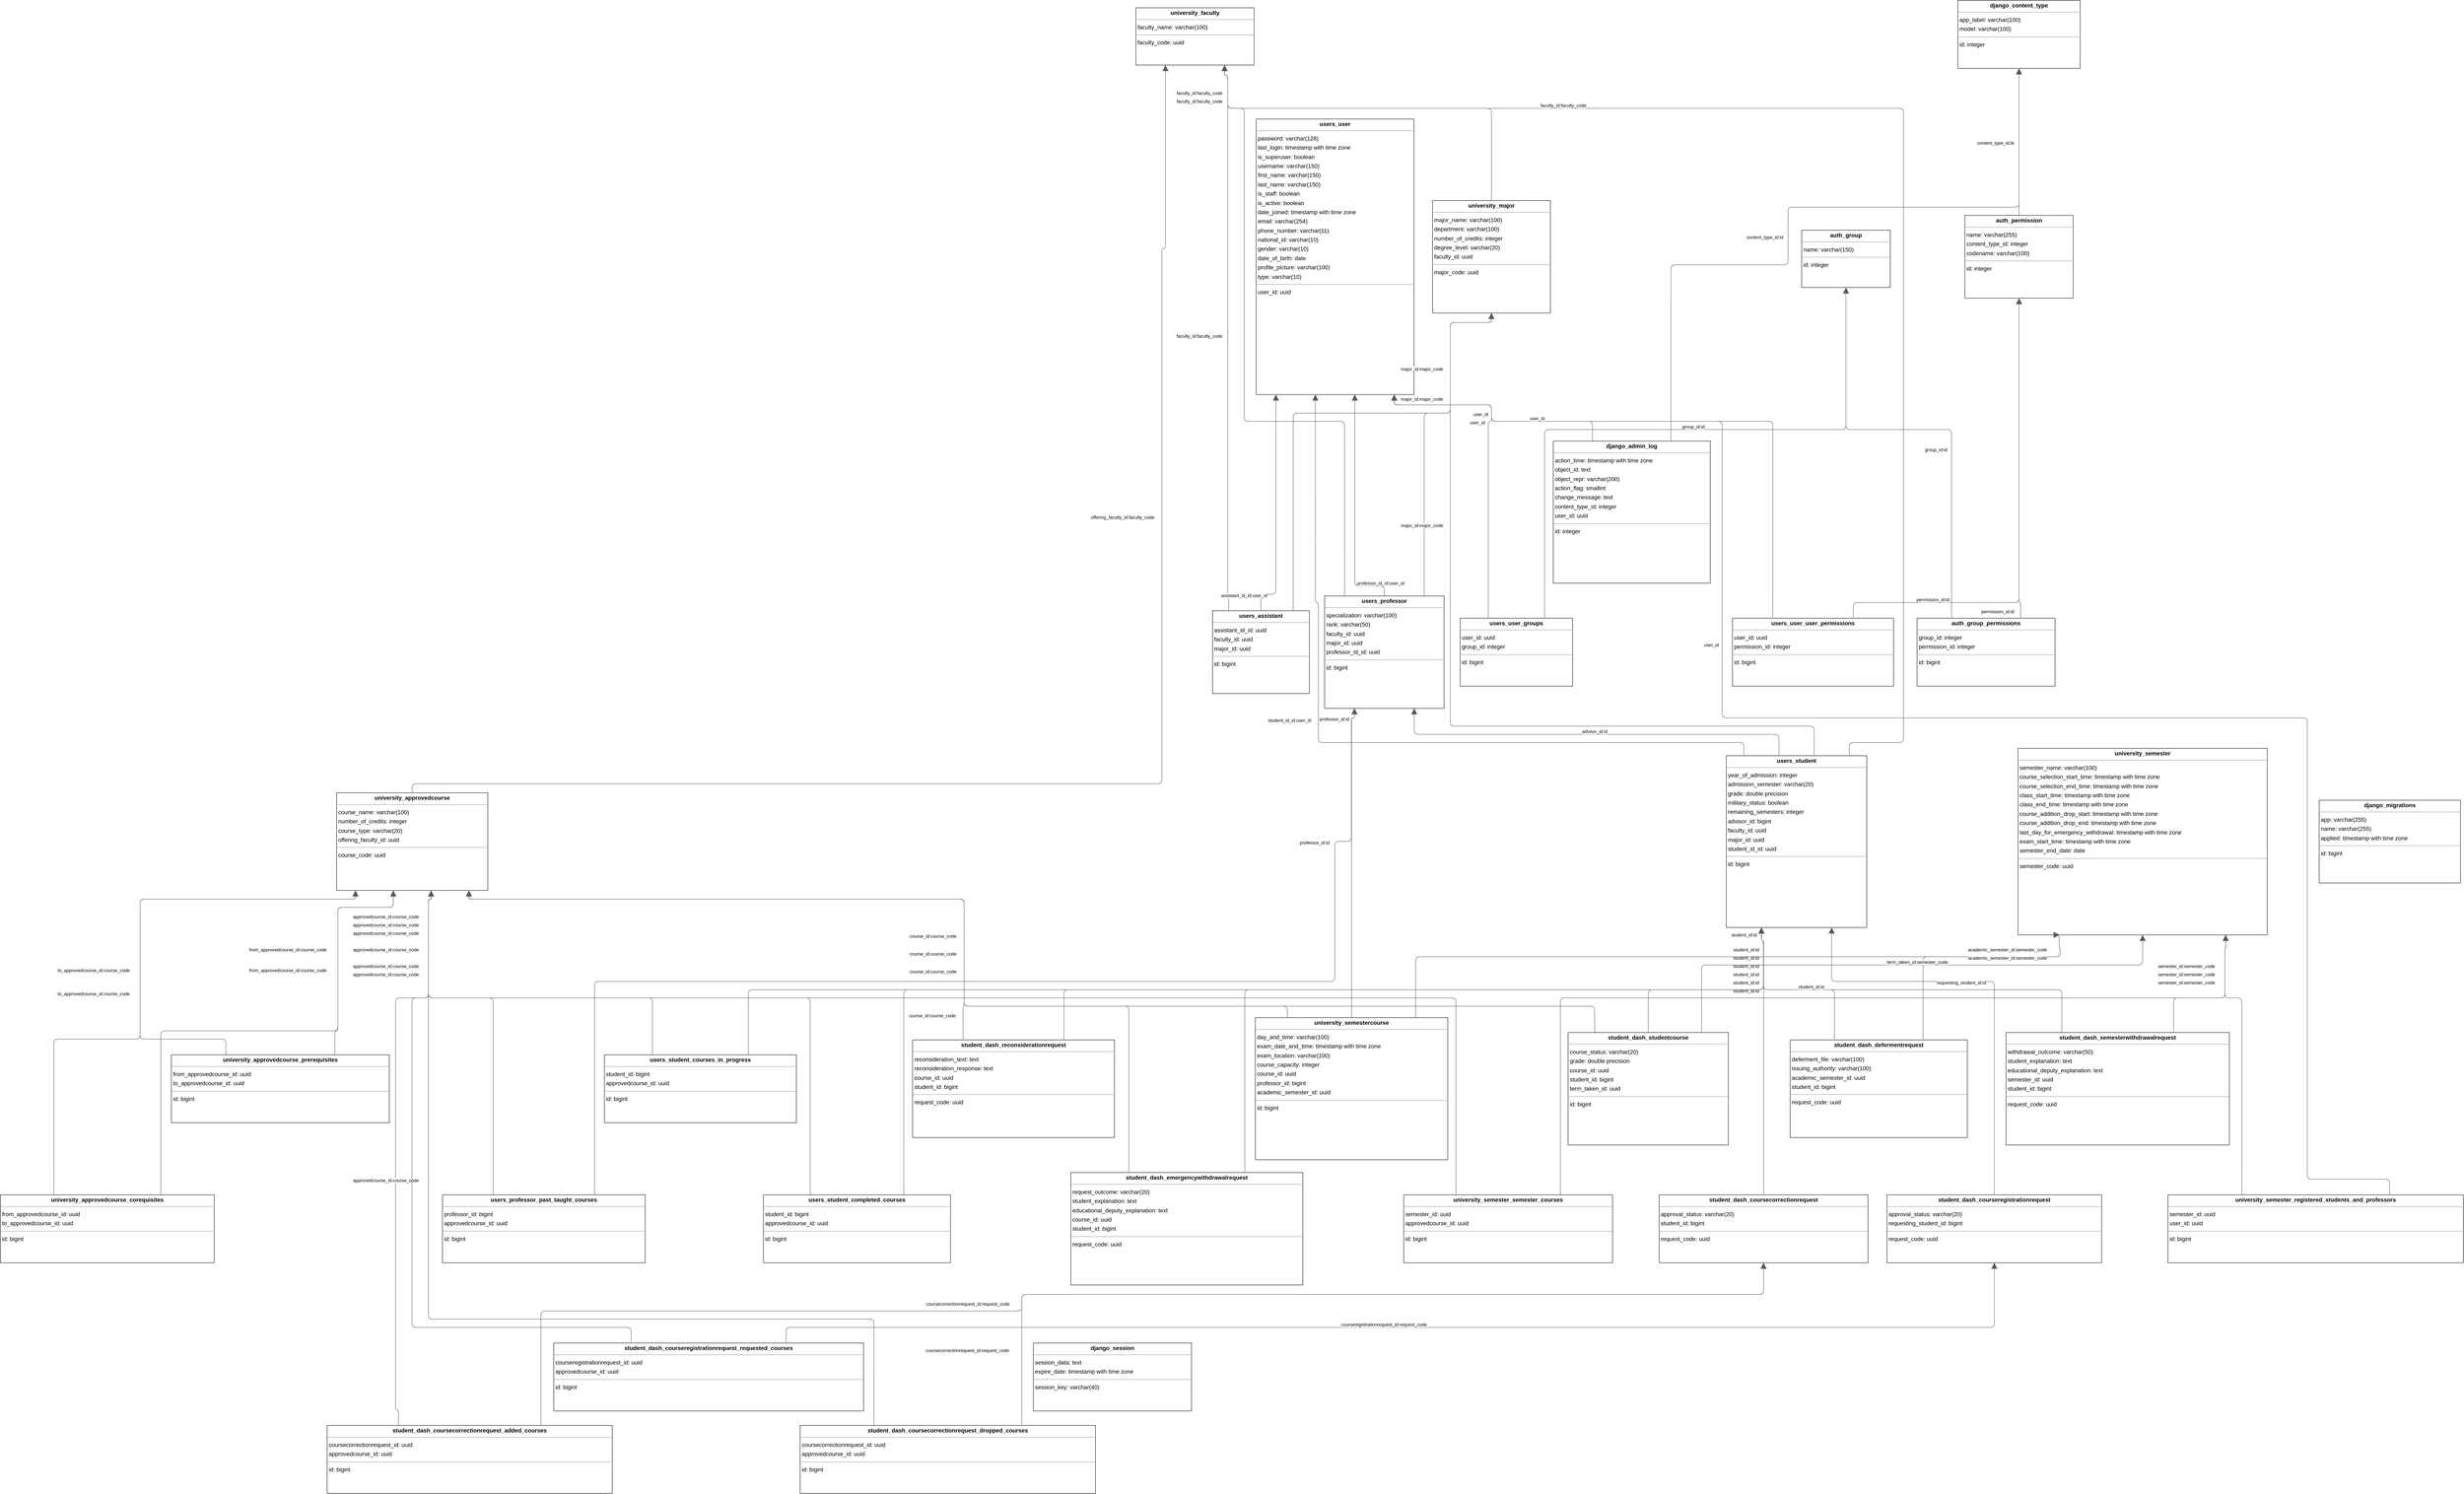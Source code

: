 <mxGraphModel dx="0" dy="0" grid="1" gridSize="10" guides="1" tooltips="1" connect="1" arrows="1" fold="1" page="0" pageScale="1" background="none" math="0" shadow="0">
  <root>
    <mxCell id="0" />
    <mxCell id="1" parent="0" />
    <mxCell id="node18" parent="1" vertex="1" value="&lt;p style=&quot;margin:0px;margin-top:4px;text-align:center;&quot;&gt;&lt;b&gt;auth_group&lt;/b&gt;&lt;/p&gt;&lt;hr size=&quot;1&quot;/&gt;&lt;p style=&quot;margin:0 0 0 4px;line-height:1.6;&quot;&gt; name: varchar(150)&lt;/p&gt;&lt;hr size=&quot;1&quot;/&gt;&lt;p style=&quot;margin:0 0 0 4px;line-height:1.6;&quot;&gt; id: integer&lt;/p&gt;" style="verticalAlign=top;align=left;overflow=fill;fontSize=14;fontFamily=Helvetica;html=1;rounded=0;shadow=0;comic=0;labelBackgroundColor=none;strokeWidth=1;">
      <mxGeometry x="3963" y="224" width="215" height="139" as="geometry" />
    </mxCell>
    <mxCell id="node24" parent="1" vertex="1" value="&lt;p style=&quot;margin:0px;margin-top:4px;text-align:center;&quot;&gt;&lt;b&gt;auth_group_permissions&lt;/b&gt;&lt;/p&gt;&lt;hr size=&quot;1&quot;/&gt;&lt;p style=&quot;margin:0 0 0 4px;line-height:1.6;&quot;&gt; group_id: integer&lt;br/&gt; permission_id: integer&lt;/p&gt;&lt;hr size=&quot;1&quot;/&gt;&lt;p style=&quot;margin:0 0 0 4px;line-height:1.6;&quot;&gt; id: bigint&lt;/p&gt;" style="verticalAlign=top;align=left;overflow=fill;fontSize=14;fontFamily=Helvetica;html=1;rounded=0;shadow=0;comic=0;labelBackgroundColor=none;strokeWidth=1;">
      <mxGeometry x="4243" y="1166" width="335" height="165" as="geometry" />
    </mxCell>
    <mxCell id="node34" parent="1" vertex="1" value="&lt;p style=&quot;margin:0px;margin-top:4px;text-align:center;&quot;&gt;&lt;b&gt;auth_permission&lt;/b&gt;&lt;/p&gt;&lt;hr size=&quot;1&quot;/&gt;&lt;p style=&quot;margin:0 0 0 4px;line-height:1.6;&quot;&gt; name: varchar(255)&lt;br/&gt; content_type_id: integer&lt;br/&gt; codename: varchar(100)&lt;/p&gt;&lt;hr size=&quot;1&quot;/&gt;&lt;p style=&quot;margin:0 0 0 4px;line-height:1.6;&quot;&gt; id: integer&lt;/p&gt;" style="verticalAlign=top;align=left;overflow=fill;fontSize=14;fontFamily=Helvetica;html=1;rounded=0;shadow=0;comic=0;labelBackgroundColor=none;strokeWidth=1;">
      <mxGeometry x="4359" y="188" width="263" height="201" as="geometry" />
    </mxCell>
    <mxCell id="node14" parent="1" vertex="1" value="&lt;p style=&quot;margin:0px;margin-top:4px;text-align:center;&quot;&gt;&lt;b&gt;django_admin_log&lt;/b&gt;&lt;/p&gt;&lt;hr size=&quot;1&quot;/&gt;&lt;p style=&quot;margin:0 0 0 4px;line-height:1.6;&quot;&gt; action_time: timestamp with time zone&lt;br/&gt; object_id: text&lt;br/&gt; object_repr: varchar(200)&lt;br/&gt; action_flag: smallint&lt;br/&gt; change_message: text&lt;br/&gt; content_type_id: integer&lt;br/&gt; user_id: uuid&lt;/p&gt;&lt;hr size=&quot;1&quot;/&gt;&lt;p style=&quot;margin:0 0 0 4px;line-height:1.6;&quot;&gt; id: integer&lt;/p&gt;" style="verticalAlign=top;align=left;overflow=fill;fontSize=14;fontFamily=Helvetica;html=1;rounded=0;shadow=0;comic=0;labelBackgroundColor=none;strokeWidth=1;">
      <mxGeometry x="3360" y="736" width="381" height="345" as="geometry" />
    </mxCell>
    <mxCell id="node29" parent="1" vertex="1" value="&lt;p style=&quot;margin:0px;margin-top:4px;text-align:center;&quot;&gt;&lt;b&gt;django_content_type&lt;/b&gt;&lt;/p&gt;&lt;hr size=&quot;1&quot;/&gt;&lt;p style=&quot;margin:0 0 0 4px;line-height:1.6;&quot;&gt; app_label: varchar(100)&lt;br/&gt; model: varchar(100)&lt;/p&gt;&lt;hr size=&quot;1&quot;/&gt;&lt;p style=&quot;margin:0 0 0 4px;line-height:1.6;&quot;&gt; id: integer&lt;/p&gt;" style="verticalAlign=top;align=left;overflow=fill;fontSize=14;fontFamily=Helvetica;html=1;rounded=0;shadow=0;comic=0;labelBackgroundColor=none;strokeWidth=1;">
      <mxGeometry x="4342" y="-334" width="297" height="165" as="geometry" />
    </mxCell>
    <mxCell id="node9" parent="1" vertex="1" value="&lt;p style=&quot;margin:0px;margin-top:4px;text-align:center;&quot;&gt;&lt;b&gt;django_migrations&lt;/b&gt;&lt;/p&gt;&lt;hr size=&quot;1&quot;/&gt;&lt;p style=&quot;margin:0 0 0 4px;line-height:1.6;&quot;&gt; app: varchar(255)&lt;br/&gt; name: varchar(255)&lt;br/&gt; applied: timestamp with time zone&lt;/p&gt;&lt;hr size=&quot;1&quot;/&gt;&lt;p style=&quot;margin:0 0 0 4px;line-height:1.6;&quot;&gt; id: bigint&lt;/p&gt;" style="verticalAlign=top;align=left;overflow=fill;fontSize=14;fontFamily=Helvetica;html=1;rounded=0;shadow=0;comic=0;labelBackgroundColor=none;strokeWidth=1;">
      <mxGeometry x="5219" y="1608" width="343" height="201" as="geometry" />
    </mxCell>
    <mxCell id="node16" parent="1" vertex="1" value="&lt;p style=&quot;margin:0px;margin-top:4px;text-align:center;&quot;&gt;&lt;b&gt;django_session&lt;/b&gt;&lt;/p&gt;&lt;hr size=&quot;1&quot;/&gt;&lt;p style=&quot;margin:0 0 0 4px;line-height:1.6;&quot;&gt; session_data: text&lt;br/&gt; expire_date: timestamp with time zone&lt;/p&gt;&lt;hr size=&quot;1&quot;/&gt;&lt;p style=&quot;margin:0 0 0 4px;line-height:1.6;&quot;&gt; session_key: varchar(40)&lt;/p&gt;" style="verticalAlign=top;align=left;overflow=fill;fontSize=14;fontFamily=Helvetica;html=1;rounded=0;shadow=0;comic=0;labelBackgroundColor=none;strokeWidth=1;">
      <mxGeometry x="2098" y="2926" width="384" height="165" as="geometry" />
    </mxCell>
    <mxCell id="node26" parent="1" vertex="1" value="&lt;p style=&quot;margin:0px;margin-top:4px;text-align:center;&quot;&gt;&lt;b&gt;student_dash_coursecorrectionrequest&lt;/b&gt;&lt;/p&gt;&lt;hr size=&quot;1&quot;/&gt;&lt;p style=&quot;margin:0 0 0 4px;line-height:1.6;&quot;&gt; approval_status: varchar(20)&lt;br/&gt; student_id: bigint&lt;/p&gt;&lt;hr size=&quot;1&quot;/&gt;&lt;p style=&quot;margin:0 0 0 4px;line-height:1.6;&quot;&gt; request_code: uuid&lt;/p&gt;" style="verticalAlign=top;align=left;overflow=fill;fontSize=14;fontFamily=Helvetica;html=1;rounded=0;shadow=0;comic=0;labelBackgroundColor=none;strokeWidth=1;">
      <mxGeometry x="3617" y="2566" width="507" height="165" as="geometry" />
    </mxCell>
    <mxCell id="node33" parent="1" vertex="1" value="&lt;p style=&quot;margin:0px;margin-top:4px;text-align:center;&quot;&gt;&lt;b&gt;student_dash_coursecorrectionrequest_added_courses&lt;/b&gt;&lt;/p&gt;&lt;hr size=&quot;1&quot;/&gt;&lt;p style=&quot;margin:0 0 0 4px;line-height:1.6;&quot;&gt; coursecorrectionrequest_id: uuid&lt;br/&gt; approvedcourse_id: uuid&lt;/p&gt;&lt;hr size=&quot;1&quot;/&gt;&lt;p style=&quot;margin:0 0 0 4px;line-height:1.6;&quot;&gt; id: bigint&lt;/p&gt;" style="verticalAlign=top;align=left;overflow=fill;fontSize=14;fontFamily=Helvetica;html=1;rounded=0;shadow=0;comic=0;labelBackgroundColor=none;strokeWidth=1;">
      <mxGeometry x="384" y="3126" width="692" height="165" as="geometry" />
    </mxCell>
    <mxCell id="node17" parent="1" vertex="1" value="&lt;p style=&quot;margin:0px;margin-top:4px;text-align:center;&quot;&gt;&lt;b&gt;student_dash_coursecorrectionrequest_dropped_courses&lt;/b&gt;&lt;/p&gt;&lt;hr size=&quot;1&quot;/&gt;&lt;p style=&quot;margin:0 0 0 4px;line-height:1.6;&quot;&gt; coursecorrectionrequest_id: uuid&lt;br/&gt; approvedcourse_id: uuid&lt;/p&gt;&lt;hr size=&quot;1&quot;/&gt;&lt;p style=&quot;margin:0 0 0 4px;line-height:1.6;&quot;&gt; id: bigint&lt;/p&gt;" style="verticalAlign=top;align=left;overflow=fill;fontSize=14;fontFamily=Helvetica;html=1;rounded=0;shadow=0;comic=0;labelBackgroundColor=none;strokeWidth=1;">
      <mxGeometry x="1532" y="3126" width="717" height="165" as="geometry" />
    </mxCell>
    <mxCell id="node3" parent="1" vertex="1" value="&lt;p style=&quot;margin:0px;margin-top:4px;text-align:center;&quot;&gt;&lt;b&gt;student_dash_courseregistrationrequest&lt;/b&gt;&lt;/p&gt;&lt;hr size=&quot;1&quot;/&gt;&lt;p style=&quot;margin:0 0 0 4px;line-height:1.6;&quot;&gt; approval_status: varchar(20)&lt;br/&gt; requesting_student_id: bigint&lt;/p&gt;&lt;hr size=&quot;1&quot;/&gt;&lt;p style=&quot;margin:0 0 0 4px;line-height:1.6;&quot;&gt; request_code: uuid&lt;/p&gt;" style="verticalAlign=top;align=left;overflow=fill;fontSize=14;fontFamily=Helvetica;html=1;rounded=0;shadow=0;comic=0;labelBackgroundColor=none;strokeWidth=1;">
      <mxGeometry x="4170" y="2566" width="521" height="165" as="geometry" />
    </mxCell>
    <mxCell id="node30" parent="1" vertex="1" value="&lt;p style=&quot;margin:0px;margin-top:4px;text-align:center;&quot;&gt;&lt;b&gt;student_dash_courseregistrationrequest_requested_courses&lt;/b&gt;&lt;/p&gt;&lt;hr size=&quot;1&quot;/&gt;&lt;p style=&quot;margin:0 0 0 4px;line-height:1.6;&quot;&gt; courseregistrationrequest_id: uuid&lt;br/&gt; approvedcourse_id: uuid&lt;/p&gt;&lt;hr size=&quot;1&quot;/&gt;&lt;p style=&quot;margin:0 0 0 4px;line-height:1.6;&quot;&gt; id: bigint&lt;/p&gt;" style="verticalAlign=top;align=left;overflow=fill;fontSize=14;fontFamily=Helvetica;html=1;rounded=0;shadow=0;comic=0;labelBackgroundColor=none;strokeWidth=1;">
      <mxGeometry x="934" y="2926" width="752" height="165" as="geometry" />
    </mxCell>
    <mxCell id="node5" parent="1" vertex="1" value="&lt;p style=&quot;margin:0px;margin-top:4px;text-align:center;&quot;&gt;&lt;b&gt;student_dash_defermentrequest&lt;/b&gt;&lt;/p&gt;&lt;hr size=&quot;1&quot;/&gt;&lt;p style=&quot;margin:0 0 0 4px;line-height:1.6;&quot;&gt; deferment_file: varchar(100)&lt;br/&gt; issuing_authority: varchar(100)&lt;br/&gt; academic_semester_id: uuid&lt;br/&gt; student_id: bigint&lt;/p&gt;&lt;hr size=&quot;1&quot;/&gt;&lt;p style=&quot;margin:0 0 0 4px;line-height:1.6;&quot;&gt; request_code: uuid&lt;/p&gt;" style="verticalAlign=top;align=left;overflow=fill;fontSize=14;fontFamily=Helvetica;html=1;rounded=0;shadow=0;comic=0;labelBackgroundColor=none;strokeWidth=1;">
      <mxGeometry x="3935" y="2190" width="430" height="237" as="geometry" />
    </mxCell>
    <mxCell id="node19" parent="1" vertex="1" value="&lt;p style=&quot;margin:0px;margin-top:4px;text-align:center;&quot;&gt;&lt;b&gt;student_dash_emergencywithdrawalrequest&lt;/b&gt;&lt;/p&gt;&lt;hr size=&quot;1&quot;/&gt;&lt;p style=&quot;margin:0 0 0 4px;line-height:1.6;&quot;&gt; request_outcome: varchar(20)&lt;br/&gt; student_explanation: text&lt;br/&gt; educational_deputy_explanation: text&lt;br/&gt; course_id: uuid&lt;br/&gt; student_id: bigint&lt;/p&gt;&lt;hr size=&quot;1&quot;/&gt;&lt;p style=&quot;margin:0 0 0 4px;line-height:1.6;&quot;&gt; request_code: uuid&lt;/p&gt;" style="verticalAlign=top;align=left;overflow=fill;fontSize=14;fontFamily=Helvetica;html=1;rounded=0;shadow=0;comic=0;labelBackgroundColor=none;strokeWidth=1;">
      <mxGeometry x="2189" y="2512" width="563" height="273" as="geometry" />
    </mxCell>
    <mxCell id="node23" parent="1" vertex="1" value="&lt;p style=&quot;margin:0px;margin-top:4px;text-align:center;&quot;&gt;&lt;b&gt;student_dash_reconsiderationrequest&lt;/b&gt;&lt;/p&gt;&lt;hr size=&quot;1&quot;/&gt;&lt;p style=&quot;margin:0 0 0 4px;line-height:1.6;&quot;&gt; reconsideration_text: text&lt;br/&gt; reconsideration_response: text&lt;br/&gt; course_id: uuid&lt;br/&gt; student_id: bigint&lt;/p&gt;&lt;hr size=&quot;1&quot;/&gt;&lt;p style=&quot;margin:0 0 0 4px;line-height:1.6;&quot;&gt; request_code: uuid&lt;/p&gt;" style="verticalAlign=top;align=left;overflow=fill;fontSize=14;fontFamily=Helvetica;html=1;rounded=0;shadow=0;comic=0;labelBackgroundColor=none;strokeWidth=1;">
      <mxGeometry x="1805" y="2190" width="490" height="237" as="geometry" />
    </mxCell>
    <mxCell id="node28" parent="1" vertex="1" value="&lt;p style=&quot;margin:0px;margin-top:4px;text-align:center;&quot;&gt;&lt;b&gt;student_dash_semesterwithdrawalrequest&lt;/b&gt;&lt;/p&gt;&lt;hr size=&quot;1&quot;/&gt;&lt;p style=&quot;margin:0 0 0 4px;line-height:1.6;&quot;&gt; withdrawal_outcome: varchar(50)&lt;br/&gt; student_explanation: text&lt;br/&gt; educational_deputy_explanation: text&lt;br/&gt; semester_id: uuid&lt;br/&gt; student_id: bigint&lt;/p&gt;&lt;hr size=&quot;1&quot;/&gt;&lt;p style=&quot;margin:0 0 0 4px;line-height:1.6;&quot;&gt; request_code: uuid&lt;/p&gt;" style="verticalAlign=top;align=left;overflow=fill;fontSize=14;fontFamily=Helvetica;html=1;rounded=0;shadow=0;comic=0;labelBackgroundColor=none;strokeWidth=1;">
      <mxGeometry x="4459" y="2172" width="542" height="273" as="geometry" />
    </mxCell>
    <mxCell id="node0" parent="1" vertex="1" value="&lt;p style=&quot;margin:0px;margin-top:4px;text-align:center;&quot;&gt;&lt;b&gt;student_dash_studentcourse&lt;/b&gt;&lt;/p&gt;&lt;hr size=&quot;1&quot;/&gt;&lt;p style=&quot;margin:0 0 0 4px;line-height:1.6;&quot;&gt; course_status: varchar(20)&lt;br/&gt; grade: double precision&lt;br/&gt; course_id: uuid&lt;br/&gt; student_id: bigint&lt;br/&gt; term_taken_id: uuid&lt;/p&gt;&lt;hr size=&quot;1&quot;/&gt;&lt;p style=&quot;margin:0 0 0 4px;line-height:1.6;&quot;&gt; id: bigint&lt;/p&gt;" style="verticalAlign=top;align=left;overflow=fill;fontSize=14;fontFamily=Helvetica;html=1;rounded=0;shadow=0;comic=0;labelBackgroundColor=none;strokeWidth=1;">
      <mxGeometry x="3396" y="2172" width="389" height="273" as="geometry" />
    </mxCell>
    <mxCell id="node31" parent="1" vertex="1" value="&lt;p style=&quot;margin:0px;margin-top:4px;text-align:center;&quot;&gt;&lt;b&gt;university_approvedcourse&lt;/b&gt;&lt;/p&gt;&lt;hr size=&quot;1&quot;/&gt;&lt;p style=&quot;margin:0 0 0 4px;line-height:1.6;&quot;&gt; course_name: varchar(100)&lt;br/&gt; number_of_credits: integer&lt;br/&gt; course_type: varchar(20)&lt;br/&gt; offering_faculty_id: uuid&lt;/p&gt;&lt;hr size=&quot;1&quot;/&gt;&lt;p style=&quot;margin:0 0 0 4px;line-height:1.6;&quot;&gt; course_code: uuid&lt;/p&gt;" style="verticalAlign=top;align=left;overflow=fill;fontSize=14;fontFamily=Helvetica;html=1;rounded=0;shadow=0;comic=0;labelBackgroundColor=none;strokeWidth=1;">
      <mxGeometry x="407" y="1590" width="367" height="237" as="geometry" />
    </mxCell>
    <mxCell id="node13" parent="1" vertex="1" value="&lt;p style=&quot;margin:0px;margin-top:4px;text-align:center;&quot;&gt;&lt;b&gt;university_approvedcourse_corequisites&lt;/b&gt;&lt;/p&gt;&lt;hr size=&quot;1&quot;/&gt;&lt;p style=&quot;margin:0 0 0 4px;line-height:1.6;&quot;&gt; from_approvedcourse_id: uuid&lt;br/&gt; to_approvedcourse_id: uuid&lt;/p&gt;&lt;hr size=&quot;1&quot;/&gt;&lt;p style=&quot;margin:0 0 0 4px;line-height:1.6;&quot;&gt; id: bigint&lt;/p&gt;" style="verticalAlign=top;align=left;overflow=fill;fontSize=14;fontFamily=Helvetica;html=1;rounded=0;shadow=0;comic=0;labelBackgroundColor=none;strokeWidth=1;">
      <mxGeometry x="-409" y="2566" width="519" height="165" as="geometry" />
    </mxCell>
    <mxCell id="node12" parent="1" vertex="1" value="&lt;p style=&quot;margin:0px;margin-top:4px;text-align:center;&quot;&gt;&lt;b&gt;university_approvedcourse_prerequisites&lt;/b&gt;&lt;/p&gt;&lt;hr size=&quot;1&quot;/&gt;&lt;p style=&quot;margin:0 0 0 4px;line-height:1.6;&quot;&gt; from_approvedcourse_id: uuid&lt;br/&gt; to_approvedcourse_id: uuid&lt;/p&gt;&lt;hr size=&quot;1&quot;/&gt;&lt;p style=&quot;margin:0 0 0 4px;line-height:1.6;&quot;&gt; id: bigint&lt;/p&gt;" style="verticalAlign=top;align=left;overflow=fill;fontSize=14;fontFamily=Helvetica;html=1;rounded=0;shadow=0;comic=0;labelBackgroundColor=none;strokeWidth=1;">
      <mxGeometry x="6" y="2226" width="529" height="165" as="geometry" />
    </mxCell>
    <mxCell id="node4" parent="1" vertex="1" value="&lt;p style=&quot;margin:0px;margin-top:4px;text-align:center;&quot;&gt;&lt;b&gt;university_faculty&lt;/b&gt;&lt;/p&gt;&lt;hr size=&quot;1&quot;/&gt;&lt;p style=&quot;margin:0 0 0 4px;line-height:1.6;&quot;&gt; faculty_name: varchar(100)&lt;/p&gt;&lt;hr size=&quot;1&quot;/&gt;&lt;p style=&quot;margin:0 0 0 4px;line-height:1.6;&quot;&gt; faculty_code: uuid&lt;/p&gt;" style="verticalAlign=top;align=left;overflow=fill;fontSize=14;fontFamily=Helvetica;html=1;rounded=0;shadow=0;comic=0;labelBackgroundColor=none;strokeWidth=1;">
      <mxGeometry x="2347" y="-316" width="287" height="139" as="geometry" />
    </mxCell>
    <mxCell id="node15" parent="1" vertex="1" value="&lt;p style=&quot;margin:0px;margin-top:4px;text-align:center;&quot;&gt;&lt;b&gt;university_major&lt;/b&gt;&lt;/p&gt;&lt;hr size=&quot;1&quot;/&gt;&lt;p style=&quot;margin:0 0 0 4px;line-height:1.6;&quot;&gt; major_name: varchar(100)&lt;br/&gt; department: varchar(100)&lt;br/&gt; number_of_credits: integer&lt;br/&gt; degree_level: varchar(20)&lt;br/&gt; faculty_id: uuid&lt;/p&gt;&lt;hr size=&quot;1&quot;/&gt;&lt;p style=&quot;margin:0 0 0 4px;line-height:1.6;&quot;&gt; major_code: uuid&lt;/p&gt;" style="verticalAlign=top;align=left;overflow=fill;fontSize=14;fontFamily=Helvetica;html=1;rounded=0;shadow=0;comic=0;labelBackgroundColor=none;strokeWidth=1;">
      <mxGeometry x="3067" y="152" width="286" height="273" as="geometry" />
    </mxCell>
    <mxCell id="node25" parent="1" vertex="1" value="&lt;p style=&quot;margin:0px;margin-top:4px;text-align:center;&quot;&gt;&lt;b&gt;university_semester&lt;/b&gt;&lt;/p&gt;&lt;hr size=&quot;1&quot;/&gt;&lt;p style=&quot;margin:0 0 0 4px;line-height:1.6;&quot;&gt; semester_name: varchar(100)&lt;br/&gt; course_selection_start_time: timestamp with time zone&lt;br/&gt; course_selection_end_time: timestamp with time zone&lt;br/&gt; class_start_time: timestamp with time zone&lt;br/&gt; class_end_time: timestamp with time zone&lt;br/&gt; course_addition_drop_start: timestamp with time zone&lt;br/&gt; course_addition_drop_end: timestamp with time zone&lt;br/&gt; last_day_for_emergency_withdrawal: timestamp with time zone&lt;br/&gt; exam_start_time: timestamp with time zone&lt;br/&gt; semester_end_date: date&lt;/p&gt;&lt;hr size=&quot;1&quot;/&gt;&lt;p style=&quot;margin:0 0 0 4px;line-height:1.6;&quot;&gt; semester_code: uuid&lt;/p&gt;" style="verticalAlign=top;align=left;overflow=fill;fontSize=14;fontFamily=Helvetica;html=1;rounded=0;shadow=0;comic=0;labelBackgroundColor=none;strokeWidth=1;">
      <mxGeometry x="4488" y="1482" width="605" height="453" as="geometry" />
    </mxCell>
    <mxCell id="node6" parent="1" vertex="1" value="&lt;p style=&quot;margin:0px;margin-top:4px;text-align:center;&quot;&gt;&lt;b&gt;university_semester_registered_students_and_professors&lt;/b&gt;&lt;/p&gt;&lt;hr size=&quot;1&quot;/&gt;&lt;p style=&quot;margin:0 0 0 4px;line-height:1.6;&quot;&gt; semester_id: uuid&lt;br/&gt; user_id: uuid&lt;/p&gt;&lt;hr size=&quot;1&quot;/&gt;&lt;p style=&quot;margin:0 0 0 4px;line-height:1.6;&quot;&gt; id: bigint&lt;/p&gt;" style="verticalAlign=top;align=left;overflow=fill;fontSize=14;fontFamily=Helvetica;html=1;rounded=0;shadow=0;comic=0;labelBackgroundColor=none;strokeWidth=1;">
      <mxGeometry x="4852" y="2566" width="717" height="165" as="geometry" />
    </mxCell>
    <mxCell id="node8" parent="1" vertex="1" value="&lt;p style=&quot;margin:0px;margin-top:4px;text-align:center;&quot;&gt;&lt;b&gt;university_semester_semester_courses&lt;/b&gt;&lt;/p&gt;&lt;hr size=&quot;1&quot;/&gt;&lt;p style=&quot;margin:0 0 0 4px;line-height:1.6;&quot;&gt; semester_id: uuid&lt;br/&gt; approvedcourse_id: uuid&lt;/p&gt;&lt;hr size=&quot;1&quot;/&gt;&lt;p style=&quot;margin:0 0 0 4px;line-height:1.6;&quot;&gt; id: bigint&lt;/p&gt;" style="verticalAlign=top;align=left;overflow=fill;fontSize=14;fontFamily=Helvetica;html=1;rounded=0;shadow=0;comic=0;labelBackgroundColor=none;strokeWidth=1;">
      <mxGeometry x="2997" y="2566" width="507" height="165" as="geometry" />
    </mxCell>
    <mxCell id="node20" parent="1" vertex="1" value="&lt;p style=&quot;margin:0px;margin-top:4px;text-align:center;&quot;&gt;&lt;b&gt;university_semestercourse&lt;/b&gt;&lt;/p&gt;&lt;hr size=&quot;1&quot;/&gt;&lt;p style=&quot;margin:0 0 0 4px;line-height:1.6;&quot;&gt; day_and_time: varchar(100)&lt;br/&gt; exam_date_and_time: timestamp with time zone&lt;br/&gt; exam_location: varchar(100)&lt;br/&gt; course_capacity: integer&lt;br/&gt; course_id: uuid&lt;br/&gt; professor_id: bigint&lt;br/&gt; academic_semester_id: uuid&lt;/p&gt;&lt;hr size=&quot;1&quot;/&gt;&lt;p style=&quot;margin:0 0 0 4px;line-height:1.6;&quot;&gt; id: bigint&lt;/p&gt;" style="verticalAlign=top;align=left;overflow=fill;fontSize=14;fontFamily=Helvetica;html=1;rounded=0;shadow=0;comic=0;labelBackgroundColor=none;strokeWidth=1;">
      <mxGeometry x="2637" y="2136" width="467" height="345" as="geometry" />
    </mxCell>
    <mxCell id="node1" parent="1" vertex="1" value="&lt;p style=&quot;margin:0px;margin-top:4px;text-align:center;&quot;&gt;&lt;b&gt;users_assistant&lt;/b&gt;&lt;/p&gt;&lt;hr size=&quot;1&quot;/&gt;&lt;p style=&quot;margin:0 0 0 4px;line-height:1.6;&quot;&gt; assistant_id_id: uuid&lt;br/&gt; faculty_id: uuid&lt;br/&gt; major_id: uuid&lt;/p&gt;&lt;hr size=&quot;1&quot;/&gt;&lt;p style=&quot;margin:0 0 0 4px;line-height:1.6;&quot;&gt; id: bigint&lt;/p&gt;" style="verticalAlign=top;align=left;overflow=fill;fontSize=14;fontFamily=Helvetica;html=1;rounded=0;shadow=0;comic=0;labelBackgroundColor=none;strokeWidth=1;">
      <mxGeometry x="2533" y="1148" width="235" height="201" as="geometry" />
    </mxCell>
    <mxCell id="node22" parent="1" vertex="1" value="&lt;p style=&quot;margin:0px;margin-top:4px;text-align:center;&quot;&gt;&lt;b&gt;users_professor&lt;/b&gt;&lt;/p&gt;&lt;hr size=&quot;1&quot;/&gt;&lt;p style=&quot;margin:0 0 0 4px;line-height:1.6;&quot;&gt; specialization: varchar(100)&lt;br/&gt; rank: varchar(50)&lt;br/&gt; faculty_id: uuid&lt;br/&gt; major_id: uuid&lt;br/&gt; professor_id_id: uuid&lt;/p&gt;&lt;hr size=&quot;1&quot;/&gt;&lt;p style=&quot;margin:0 0 0 4px;line-height:1.6;&quot;&gt; id: bigint&lt;/p&gt;" style="verticalAlign=top;align=left;overflow=fill;fontSize=14;fontFamily=Helvetica;html=1;rounded=0;shadow=0;comic=0;labelBackgroundColor=none;strokeWidth=1;">
      <mxGeometry x="2805" y="1112" width="290" height="273" as="geometry" />
    </mxCell>
    <mxCell id="node27" parent="1" vertex="1" value="&lt;p style=&quot;margin:0px;margin-top:4px;text-align:center;&quot;&gt;&lt;b&gt;users_professor_past_taught_courses&lt;/b&gt;&lt;/p&gt;&lt;hr size=&quot;1&quot;/&gt;&lt;p style=&quot;margin:0 0 0 4px;line-height:1.6;&quot;&gt; professor_id: bigint&lt;br/&gt; approvedcourse_id: uuid&lt;/p&gt;&lt;hr size=&quot;1&quot;/&gt;&lt;p style=&quot;margin:0 0 0 4px;line-height:1.6;&quot;&gt; id: bigint&lt;/p&gt;" style="verticalAlign=top;align=left;overflow=fill;fontSize=14;fontFamily=Helvetica;html=1;rounded=0;shadow=0;comic=0;labelBackgroundColor=none;strokeWidth=1;">
      <mxGeometry x="664" y="2566" width="492" height="165" as="geometry" />
    </mxCell>
    <mxCell id="node10" parent="1" vertex="1" value="&lt;p style=&quot;margin:0px;margin-top:4px;text-align:center;&quot;&gt;&lt;b&gt;users_student&lt;/b&gt;&lt;/p&gt;&lt;hr size=&quot;1&quot;/&gt;&lt;p style=&quot;margin:0 0 0 4px;line-height:1.6;&quot;&gt; year_of_admission: integer&lt;br/&gt; admission_semester: varchar(20)&lt;br/&gt; grade: double precision&lt;br/&gt; military_status: boolean&lt;br/&gt; remaining_semesters: integer&lt;br/&gt; advisor_id: bigint&lt;br/&gt; faculty_id: uuid&lt;br/&gt; major_id: uuid&lt;br/&gt; student_id_id: uuid&lt;/p&gt;&lt;hr size=&quot;1&quot;/&gt;&lt;p style=&quot;margin:0 0 0 4px;line-height:1.6;&quot;&gt; id: bigint&lt;/p&gt;" style="verticalAlign=top;align=left;overflow=fill;fontSize=14;fontFamily=Helvetica;html=1;rounded=0;shadow=0;comic=0;labelBackgroundColor=none;strokeWidth=1;">
      <mxGeometry x="3780" y="1500" width="341" height="417" as="geometry" />
    </mxCell>
    <mxCell id="node32" parent="1" vertex="1" value="&lt;p style=&quot;margin:0px;margin-top:4px;text-align:center;&quot;&gt;&lt;b&gt;users_student_completed_courses&lt;/b&gt;&lt;/p&gt;&lt;hr size=&quot;1&quot;/&gt;&lt;p style=&quot;margin:0 0 0 4px;line-height:1.6;&quot;&gt; student_id: bigint&lt;br/&gt; approvedcourse_id: uuid&lt;/p&gt;&lt;hr size=&quot;1&quot;/&gt;&lt;p style=&quot;margin:0 0 0 4px;line-height:1.6;&quot;&gt; id: bigint&lt;/p&gt;" style="verticalAlign=top;align=left;overflow=fill;fontSize=14;fontFamily=Helvetica;html=1;rounded=0;shadow=0;comic=0;labelBackgroundColor=none;strokeWidth=1;">
      <mxGeometry x="1443" y="2566" width="454" height="165" as="geometry" />
    </mxCell>
    <mxCell id="node11" parent="1" vertex="1" value="&lt;p style=&quot;margin:0px;margin-top:4px;text-align:center;&quot;&gt;&lt;b&gt;users_student_courses_in_progress&lt;/b&gt;&lt;/p&gt;&lt;hr size=&quot;1&quot;/&gt;&lt;p style=&quot;margin:0 0 0 4px;line-height:1.6;&quot;&gt; student_id: bigint&lt;br/&gt; approvedcourse_id: uuid&lt;/p&gt;&lt;hr size=&quot;1&quot;/&gt;&lt;p style=&quot;margin:0 0 0 4px;line-height:1.6;&quot;&gt; id: bigint&lt;/p&gt;" style="verticalAlign=top;align=left;overflow=fill;fontSize=14;fontFamily=Helvetica;html=1;rounded=0;shadow=0;comic=0;labelBackgroundColor=none;strokeWidth=1;">
      <mxGeometry x="1057" y="2226" width="466" height="165" as="geometry" />
    </mxCell>
    <mxCell id="node2" parent="1" vertex="1" value="&lt;p style=&quot;margin:0px;margin-top:4px;text-align:center;&quot;&gt;&lt;b&gt;users_user&lt;/b&gt;&lt;/p&gt;&lt;hr size=&quot;1&quot;/&gt;&lt;p style=&quot;margin:0 0 0 4px;line-height:1.6;&quot;&gt; password: varchar(128)&lt;br/&gt; last_login: timestamp with time zone&lt;br/&gt; is_superuser: boolean&lt;br/&gt; username: varchar(150)&lt;br/&gt; first_name: varchar(150)&lt;br/&gt; last_name: varchar(150)&lt;br/&gt; is_staff: boolean&lt;br/&gt; is_active: boolean&lt;br/&gt; date_joined: timestamp with time zone&lt;br/&gt; email: varchar(254)&lt;br/&gt; phone_number: varchar(11)&lt;br/&gt; national_id: varchar(10)&lt;br/&gt; gender: varchar(10)&lt;br/&gt; date_of_birth: date&lt;br/&gt; profile_picture: varchar(100)&lt;br/&gt; type: varchar(10)&lt;/p&gt;&lt;hr size=&quot;1&quot;/&gt;&lt;p style=&quot;margin:0 0 0 4px;line-height:1.6;&quot;&gt; user_id: uuid&lt;/p&gt;" style="verticalAlign=top;align=left;overflow=fill;fontSize=14;fontFamily=Helvetica;html=1;rounded=0;shadow=0;comic=0;labelBackgroundColor=none;strokeWidth=1;">
      <mxGeometry x="2639" y="-46" width="383" height="669" as="geometry" />
    </mxCell>
    <mxCell id="node7" parent="1" vertex="1" value="&lt;p style=&quot;margin:0px;margin-top:4px;text-align:center;&quot;&gt;&lt;b&gt;users_user_groups&lt;/b&gt;&lt;/p&gt;&lt;hr size=&quot;1&quot;/&gt;&lt;p style=&quot;margin:0 0 0 4px;line-height:1.6;&quot;&gt; user_id: uuid&lt;br/&gt; group_id: integer&lt;/p&gt;&lt;hr size=&quot;1&quot;/&gt;&lt;p style=&quot;margin:0 0 0 4px;line-height:1.6;&quot;&gt; id: bigint&lt;/p&gt;" style="verticalAlign=top;align=left;overflow=fill;fontSize=14;fontFamily=Helvetica;html=1;rounded=0;shadow=0;comic=0;labelBackgroundColor=none;strokeWidth=1;">
      <mxGeometry x="3134" y="1166" width="273" height="165" as="geometry" />
    </mxCell>
    <mxCell id="node21" parent="1" vertex="1" value="&lt;p style=&quot;margin:0px;margin-top:4px;text-align:center;&quot;&gt;&lt;b&gt;users_user_user_permissions&lt;/b&gt;&lt;/p&gt;&lt;hr size=&quot;1&quot;/&gt;&lt;p style=&quot;margin:0 0 0 4px;line-height:1.6;&quot;&gt; user_id: uuid&lt;br/&gt; permission_id: integer&lt;/p&gt;&lt;hr size=&quot;1&quot;/&gt;&lt;p style=&quot;margin:0 0 0 4px;line-height:1.6;&quot;&gt; id: bigint&lt;/p&gt;" style="verticalAlign=top;align=left;overflow=fill;fontSize=14;fontFamily=Helvetica;html=1;rounded=0;shadow=0;comic=0;labelBackgroundColor=none;strokeWidth=1;">
      <mxGeometry x="3795" y="1166" width="391" height="165" as="geometry" />
    </mxCell>
    <mxCell id="edge23" edge="1" value="" parent="1" source="node24" target="node18" style="html=1;rounded=1;edgeStyle=orthogonalEdgeStyle;dashed=0;startArrow=none;endArrow=block;endSize=12;strokeColor=#595959;exitX=0.250;exitY=0.000;exitDx=0;exitDy=0;entryX=0.500;entryY=1.000;entryDx=0;entryDy=0;">
      <mxGeometry width="50" height="50" relative="1" as="geometry">
        <Array as="points">
          <mxPoint x="4326" y="708" />
          <mxPoint x="4070" y="708" />
        </Array>
      </mxGeometry>
    </mxCell>
    <mxCell id="label140" parent="edge23" vertex="1" connectable="0" value="group_id:id" style="edgeLabel;resizable=0;html=1;align=left;verticalAlign=top;strokeColor=default;">
      <mxGeometry x="4260" y="744" as="geometry" />
    </mxCell>
    <mxCell id="edge4" edge="1" value="" parent="1" source="node24" target="node34" style="html=1;rounded=1;edgeStyle=orthogonalEdgeStyle;dashed=0;startArrow=none;endArrow=block;endSize=12;strokeColor=#595959;exitX=0.750;exitY=0.000;exitDx=0;exitDy=0;entryX=0.500;entryY=1.000;entryDx=0;entryDy=0;">
      <mxGeometry width="50" height="50" relative="1" as="geometry">
        <Array as="points">
          <mxPoint x="4494" y="1128" />
          <mxPoint x="4490" y="1128" />
        </Array>
      </mxGeometry>
    </mxCell>
    <mxCell id="label26" parent="edge4" vertex="1" connectable="0" value="permission_id:id" style="edgeLabel;resizable=0;html=1;align=left;verticalAlign=top;strokeColor=default;">
      <mxGeometry x="4397" y="1137" as="geometry" />
    </mxCell>
    <mxCell id="edge2" edge="1" value="" parent="1" source="node34" target="node29" style="html=1;rounded=1;edgeStyle=orthogonalEdgeStyle;dashed=0;startArrow=none;endArrow=block;endSize=12;strokeColor=#595959;exitX=0.500;exitY=0.000;exitDx=0;exitDy=0;entryX=0.500;entryY=1.000;entryDx=0;entryDy=0;">
      <mxGeometry width="50" height="50" relative="1" as="geometry">
        <Array as="points" />
      </mxGeometry>
    </mxCell>
    <mxCell id="label14" parent="edge2" vertex="1" connectable="0" value="content_type_id:id" style="edgeLabel;resizable=0;html=1;align=left;verticalAlign=top;strokeColor=default;">
      <mxGeometry x="4387" y="-1" as="geometry" />
    </mxCell>
    <mxCell id="edge15" edge="1" value="" parent="1" source="node14" target="node29" style="html=1;rounded=1;edgeStyle=orthogonalEdgeStyle;dashed=0;startArrow=none;endArrow=block;endSize=12;strokeColor=#595959;exitX=0.750;exitY=0.000;exitDx=0;exitDy=0;entryX=0.500;entryY=1.000;entryDx=0;entryDy=0;">
      <mxGeometry width="50" height="50" relative="1" as="geometry">
        <Array as="points">
          <mxPoint x="3645" y="308" />
          <mxPoint x="3930" y="308" />
          <mxPoint x="3930" y="168" />
          <mxPoint x="4490" y="168" />
        </Array>
      </mxGeometry>
    </mxCell>
    <mxCell id="label92" parent="edge15" vertex="1" connectable="0" value="content_type_id:id" style="edgeLabel;resizable=0;html=1;align=left;verticalAlign=top;strokeColor=default;">
      <mxGeometry x="3827" y="228" as="geometry" />
    </mxCell>
    <mxCell id="edge8" edge="1" value="" parent="1" source="node14" target="node2" style="html=1;rounded=1;edgeStyle=orthogonalEdgeStyle;dashed=0;startArrow=none;endArrow=block;endSize=12;strokeColor=#595959;exitX=0.250;exitY=0.000;exitDx=0;exitDy=0;entryX=0.875;entryY=1.000;entryDx=0;entryDy=0;">
      <mxGeometry width="50" height="50" relative="1" as="geometry">
        <Array as="points">
          <mxPoint x="3455" y="688" />
          <mxPoint x="3210" y="688" />
          <mxPoint x="3210" y="648" />
          <mxPoint x="2974" y="648" />
        </Array>
      </mxGeometry>
    </mxCell>
    <mxCell id="label50" parent="edge8" vertex="1" connectable="0" value="user_id" style="edgeLabel;resizable=0;html=1;align=left;verticalAlign=top;strokeColor=default;">
      <mxGeometry x="3164" y="658" as="geometry" />
    </mxCell>
    <mxCell id="edge33" edge="1" value="" parent="1" source="node26" target="node10" style="html=1;rounded=1;edgeStyle=orthogonalEdgeStyle;dashed=0;startArrow=none;endArrow=block;endSize=12;strokeColor=#595959;exitX=0.500;exitY=0.000;exitDx=0;exitDy=0;entryX=0.250;entryY=1.000;entryDx=0;entryDy=0;">
      <mxGeometry width="50" height="50" relative="1" as="geometry">
        <Array as="points">
          <mxPoint x="3870" y="1948" />
          <mxPoint x="3865" y="1948" />
        </Array>
      </mxGeometry>
    </mxCell>
    <mxCell id="label200" parent="edge33" vertex="1" connectable="0" value="student_id:id" style="edgeLabel;resizable=0;html=1;align=left;verticalAlign=top;strokeColor=default;">
      <mxGeometry x="3790" y="1922" as="geometry" />
    </mxCell>
    <mxCell id="edge26" edge="1" value="" parent="1" source="node33" target="node26" style="html=1;rounded=1;edgeStyle=orthogonalEdgeStyle;dashed=0;startArrow=none;endArrow=block;endSize=12;strokeColor=#595959;exitX=0.750;exitY=0.000;exitDx=0;exitDy=0;entryX=0.500;entryY=1.000;entryDx=0;entryDy=0;">
      <mxGeometry width="50" height="50" relative="1" as="geometry">
        <Array as="points">
          <mxPoint x="903" y="2848" />
          <mxPoint x="2070" y="2848" />
          <mxPoint x="2070" y="2808" />
          <mxPoint x="3870" y="2808" />
        </Array>
      </mxGeometry>
    </mxCell>
    <mxCell id="label158" parent="edge26" vertex="1" connectable="0" value="coursecorrectionrequest_id:request_code" style="edgeLabel;resizable=0;html=1;align=left;verticalAlign=top;strokeColor=default;">
      <mxGeometry x="1836" y="2818" as="geometry" />
    </mxCell>
    <mxCell id="edge56" edge="1" value="" parent="1" source="node33" target="node31" style="html=1;rounded=1;edgeStyle=orthogonalEdgeStyle;dashed=0;startArrow=none;endArrow=block;endSize=12;strokeColor=#595959;exitX=0.250;exitY=0.000;exitDx=0;exitDy=0;entryX=0.625;entryY=1.000;entryDx=0;entryDy=0;">
      <mxGeometry width="50" height="50" relative="1" as="geometry">
        <Array as="points">
          <mxPoint x="557" y="3088" />
          <mxPoint x="550" y="3088" />
          <mxPoint x="550" y="2088" />
          <mxPoint x="630" y="2088" />
          <mxPoint x="630" y="1848" />
          <mxPoint x="636" y="1848" />
        </Array>
      </mxGeometry>
    </mxCell>
    <mxCell id="label338" parent="edge56" vertex="1" connectable="0" value="approvedcourse_id:course_code" style="edgeLabel;resizable=0;html=1;align=left;verticalAlign=top;strokeColor=default;">
      <mxGeometry x="445" y="1898" as="geometry" />
    </mxCell>
    <mxCell id="edge17" edge="1" value="" parent="1" source="node17" target="node26" style="html=1;rounded=1;edgeStyle=orthogonalEdgeStyle;dashed=0;startArrow=none;endArrow=block;endSize=12;strokeColor=#595959;exitX=0.750;exitY=0.000;exitDx=0;exitDy=0;entryX=0.500;entryY=1.000;entryDx=0;entryDy=0;">
      <mxGeometry width="50" height="50" relative="1" as="geometry">
        <Array as="points">
          <mxPoint x="2069" y="2848" />
          <mxPoint x="2070" y="2848" />
          <mxPoint x="2070" y="2808" />
          <mxPoint x="3870" y="2808" />
        </Array>
      </mxGeometry>
    </mxCell>
    <mxCell id="label104" parent="edge17" vertex="1" connectable="0" value="coursecorrectionrequest_id:request_code" style="edgeLabel;resizable=0;html=1;align=left;verticalAlign=top;strokeColor=default;">
      <mxGeometry x="1835" y="2931" as="geometry" />
    </mxCell>
    <mxCell id="edge20" edge="1" value="" parent="1" source="node17" target="node31" style="html=1;rounded=1;edgeStyle=orthogonalEdgeStyle;dashed=0;startArrow=none;endArrow=block;endSize=12;strokeColor=#595959;exitX=0.250;exitY=0.000;exitDx=0;exitDy=0;entryX=0.625;entryY=1.000;entryDx=0;entryDy=0;">
      <mxGeometry width="50" height="50" relative="1" as="geometry">
        <Array as="points">
          <mxPoint x="1711" y="2868" />
          <mxPoint x="630" y="2868" />
          <mxPoint x="630" y="1848" />
          <mxPoint x="636" y="1848" />
        </Array>
      </mxGeometry>
    </mxCell>
    <mxCell id="label122" parent="edge20" vertex="1" connectable="0" value="approvedcourse_id:course_code" style="edgeLabel;resizable=0;html=1;align=left;verticalAlign=top;strokeColor=default;">
      <mxGeometry x="445" y="2518" as="geometry" />
    </mxCell>
    <mxCell id="edge55" edge="1" value="" parent="1" source="node3" target="node10" style="html=1;rounded=1;edgeStyle=orthogonalEdgeStyle;dashed=0;startArrow=none;endArrow=block;endSize=12;strokeColor=#595959;exitX=0.500;exitY=0.000;exitDx=0;exitDy=0;entryX=0.750;entryY=1.000;entryDx=0;entryDy=0;">
      <mxGeometry width="50" height="50" relative="1" as="geometry">
        <Array as="points">
          <mxPoint x="4430" y="2048" />
          <mxPoint x="4035" y="2048" />
        </Array>
      </mxGeometry>
    </mxCell>
    <mxCell id="label332" parent="edge55" vertex="1" connectable="0" value="requesting_student_id:id" style="edgeLabel;resizable=0;html=1;align=left;verticalAlign=top;strokeColor=default;">
      <mxGeometry x="4289" y="2038" as="geometry" />
    </mxCell>
    <mxCell id="edge3" edge="1" value="" parent="1" source="node30" target="node3" style="html=1;rounded=1;edgeStyle=orthogonalEdgeStyle;dashed=0;startArrow=none;endArrow=block;endSize=12;strokeColor=#595959;exitX=0.750;exitY=0.000;exitDx=0;exitDy=0;entryX=0.500;entryY=1.000;entryDx=0;entryDy=0;">
      <mxGeometry width="50" height="50" relative="1" as="geometry">
        <Array as="points">
          <mxPoint x="1498" y="2888" />
          <mxPoint x="4430" y="2888" />
        </Array>
      </mxGeometry>
    </mxCell>
    <mxCell id="label20" parent="edge3" vertex="1" connectable="0" value="courseregistrationrequest_id:request_code" style="edgeLabel;resizable=0;html=1;align=left;verticalAlign=top;strokeColor=default;">
      <mxGeometry x="2843" y="2868" as="geometry" />
    </mxCell>
    <mxCell id="edge43" edge="1" value="" parent="1" source="node30" target="node31" style="html=1;rounded=1;edgeStyle=orthogonalEdgeStyle;dashed=0;startArrow=none;endArrow=block;endSize=12;strokeColor=#595959;exitX=0.250;exitY=0.000;exitDx=0;exitDy=0;entryX=0.625;entryY=1.000;entryDx=0;entryDy=0;">
      <mxGeometry width="50" height="50" relative="1" as="geometry">
        <Array as="points">
          <mxPoint x="1122" y="2888" />
          <mxPoint x="590" y="2888" />
          <mxPoint x="590" y="2088" />
          <mxPoint x="630" y="2088" />
          <mxPoint x="630" y="1848" />
          <mxPoint x="636" y="1848" />
        </Array>
      </mxGeometry>
    </mxCell>
    <mxCell id="label260" parent="edge43" vertex="1" connectable="0" value="approvedcourse_id:course_code" style="edgeLabel;resizable=0;html=1;align=left;verticalAlign=top;strokeColor=default;">
      <mxGeometry x="445" y="2018" as="geometry" />
    </mxCell>
    <mxCell id="edge7" edge="1" value="" parent="1" source="node5" target="node25" style="html=1;rounded=1;edgeStyle=orthogonalEdgeStyle;dashed=0;startArrow=none;endArrow=block;endSize=12;strokeColor=#595959;exitX=0.750;exitY=0.000;exitDx=0;exitDy=0;entryX=0.167;entryY=1.000;entryDx=0;entryDy=0;">
      <mxGeometry width="50" height="50" relative="1" as="geometry">
        <Array as="points">
          <mxPoint x="4258" y="1988" />
          <mxPoint x="4590" y="1988" />
          <mxPoint x="4590" y="1968" />
          <mxPoint x="4588" y="1968" />
        </Array>
      </mxGeometry>
    </mxCell>
    <mxCell id="label44" parent="edge7" vertex="1" connectable="0" value="academic_semester_id:semester_code" style="edgeLabel;resizable=0;html=1;align=left;verticalAlign=top;strokeColor=default;">
      <mxGeometry x="4365" y="1958" as="geometry" />
    </mxCell>
    <mxCell id="edge21" edge="1" value="" parent="1" source="node5" target="node10" style="html=1;rounded=1;edgeStyle=orthogonalEdgeStyle;dashed=0;startArrow=none;endArrow=block;endSize=12;strokeColor=#595959;exitX=0.250;exitY=0.000;exitDx=0;exitDy=0;entryX=0.250;entryY=1.000;entryDx=0;entryDy=0;">
      <mxGeometry width="50" height="50" relative="1" as="geometry">
        <Array as="points">
          <mxPoint x="4043" y="2068" />
          <mxPoint x="3870" y="2068" />
          <mxPoint x="3870" y="1948" />
          <mxPoint x="3865" y="1948" />
        </Array>
      </mxGeometry>
    </mxCell>
    <mxCell id="label128" parent="edge21" vertex="1" connectable="0" value="student_id:id" style="edgeLabel;resizable=0;html=1;align=left;verticalAlign=top;strokeColor=default;">
      <mxGeometry x="3795" y="1998" as="geometry" />
    </mxCell>
    <mxCell id="edge32" edge="1" value="" parent="1" source="node19" target="node31" style="html=1;rounded=1;edgeStyle=orthogonalEdgeStyle;dashed=0;startArrow=none;endArrow=block;endSize=12;strokeColor=#595959;exitX=0.250;exitY=0.000;exitDx=0;exitDy=0;entryX=0.875;entryY=1.000;entryDx=0;entryDy=0;">
      <mxGeometry width="50" height="50" relative="1" as="geometry">
        <Array as="points">
          <mxPoint x="2329" y="2108" />
          <mxPoint x="1930" y="2108" />
          <mxPoint x="1930" y="1848" />
          <mxPoint x="728" y="1848" />
        </Array>
      </mxGeometry>
    </mxCell>
    <mxCell id="label194" parent="edge32" vertex="1" connectable="0" value="course_id:course_code" style="edgeLabel;resizable=0;html=1;align=left;verticalAlign=top;strokeColor=default;">
      <mxGeometry x="1796" y="1925" as="geometry" />
    </mxCell>
    <mxCell id="edge5" edge="1" value="" parent="1" source="node19" target="node10" style="html=1;rounded=1;edgeStyle=orthogonalEdgeStyle;dashed=0;startArrow=none;endArrow=block;endSize=12;strokeColor=#595959;exitX=0.750;exitY=0.000;exitDx=0;exitDy=0;entryX=0.250;entryY=1.000;entryDx=0;entryDy=0;">
      <mxGeometry width="50" height="50" relative="1" as="geometry">
        <Array as="points">
          <mxPoint x="2611" y="2068" />
          <mxPoint x="3870" y="2068" />
          <mxPoint x="3870" y="1948" />
          <mxPoint x="3865" y="1948" />
        </Array>
      </mxGeometry>
    </mxCell>
    <mxCell id="label32" parent="edge5" vertex="1" connectable="0" value="student_id:id" style="edgeLabel;resizable=0;html=1;align=left;verticalAlign=top;strokeColor=default;">
      <mxGeometry x="3795" y="2058" as="geometry" />
    </mxCell>
    <mxCell id="edge10" edge="1" value="" parent="1" source="node23" target="node31" style="html=1;rounded=1;edgeStyle=orthogonalEdgeStyle;dashed=0;startArrow=none;endArrow=block;endSize=12;strokeColor=#595959;exitX=0.250;exitY=0.000;exitDx=0;exitDy=0;entryX=0.875;entryY=1.000;entryDx=0;entryDy=0;">
      <mxGeometry width="50" height="50" relative="1" as="geometry">
        <Array as="points">
          <mxPoint x="1928" y="2108" />
          <mxPoint x="1930" y="2108" />
          <mxPoint x="1930" y="1848" />
          <mxPoint x="728" y="1848" />
        </Array>
      </mxGeometry>
    </mxCell>
    <mxCell id="label62" parent="edge10" vertex="1" connectable="0" value="course_id:course_code" style="edgeLabel;resizable=0;html=1;align=left;verticalAlign=top;strokeColor=default;">
      <mxGeometry x="1794" y="2118" as="geometry" />
    </mxCell>
    <mxCell id="edge36" edge="1" value="" parent="1" source="node23" target="node10" style="html=1;rounded=1;edgeStyle=orthogonalEdgeStyle;dashed=0;startArrow=none;endArrow=block;endSize=12;strokeColor=#595959;exitX=0.750;exitY=0.000;exitDx=0;exitDy=0;entryX=0.250;entryY=1.000;entryDx=0;entryDy=0;">
      <mxGeometry width="50" height="50" relative="1" as="geometry">
        <Array as="points">
          <mxPoint x="2173" y="2068" />
          <mxPoint x="3870" y="2068" />
          <mxPoint x="3870" y="1948" />
          <mxPoint x="3865" y="1948" />
        </Array>
      </mxGeometry>
    </mxCell>
    <mxCell id="label218" parent="edge36" vertex="1" connectable="0" value="student_id:id" style="edgeLabel;resizable=0;html=1;align=left;verticalAlign=top;strokeColor=default;">
      <mxGeometry x="3795" y="1978" as="geometry" />
    </mxCell>
    <mxCell id="edge44" edge="1" value="" parent="1" source="node28" target="node25" style="html=1;rounded=1;edgeStyle=orthogonalEdgeStyle;dashed=0;startArrow=none;endArrow=block;endSize=12;strokeColor=#595959;exitX=0.750;exitY=0.000;exitDx=0;exitDy=0;entryX=0.833;entryY=1.000;entryDx=0;entryDy=0;">
      <mxGeometry width="50" height="50" relative="1" as="geometry">
        <Array as="points">
          <mxPoint x="4866" y="2088" />
          <mxPoint x="4990" y="2088" />
          <mxPoint x="4990" y="1968" />
          <mxPoint x="4992" y="1968" />
        </Array>
      </mxGeometry>
    </mxCell>
    <mxCell id="label266" parent="edge44" vertex="1" connectable="0" value="semester_id:semester_code" style="edgeLabel;resizable=0;html=1;align=left;verticalAlign=top;strokeColor=default;">
      <mxGeometry x="4826" y="2018" as="geometry" />
    </mxCell>
    <mxCell id="edge45" edge="1" value="" parent="1" source="node28" target="node10" style="html=1;rounded=1;edgeStyle=orthogonalEdgeStyle;dashed=0;startArrow=none;endArrow=block;endSize=12;strokeColor=#595959;exitX=0.250;exitY=0.000;exitDx=0;exitDy=0;entryX=0.250;entryY=1.000;entryDx=0;entryDy=0;">
      <mxGeometry width="50" height="50" relative="1" as="geometry">
        <Array as="points">
          <mxPoint x="4595" y="2068" />
          <mxPoint x="3870" y="2068" />
          <mxPoint x="3870" y="1948" />
          <mxPoint x="3865" y="1948" />
        </Array>
      </mxGeometry>
    </mxCell>
    <mxCell id="label272" parent="edge45" vertex="1" connectable="0" value="student_id:id" style="edgeLabel;resizable=0;html=1;align=left;verticalAlign=top;strokeColor=default;">
      <mxGeometry x="3953" y="2048" as="geometry" />
    </mxCell>
    <mxCell id="edge6" edge="1" value="" parent="1" source="node0" target="node31" style="html=1;rounded=1;edgeStyle=orthogonalEdgeStyle;dashed=0;startArrow=none;endArrow=block;endSize=12;strokeColor=#595959;exitX=0.167;exitY=0.000;exitDx=0;exitDy=0;entryX=0.875;entryY=1.000;entryDx=0;entryDy=0;">
      <mxGeometry width="50" height="50" relative="1" as="geometry">
        <Array as="points">
          <mxPoint x="3460" y="2108" />
          <mxPoint x="1930" y="2108" />
          <mxPoint x="1930" y="1848" />
          <mxPoint x="728" y="1848" />
        </Array>
      </mxGeometry>
    </mxCell>
    <mxCell id="label38" parent="edge6" vertex="1" connectable="0" value="course_id:course_code" style="edgeLabel;resizable=0;html=1;align=left;verticalAlign=top;strokeColor=default;">
      <mxGeometry x="1796" y="2011" as="geometry" />
    </mxCell>
    <mxCell id="edge28" edge="1" value="" parent="1" source="node0" target="node25" style="html=1;rounded=1;edgeStyle=orthogonalEdgeStyle;dashed=0;startArrow=none;endArrow=block;endSize=12;strokeColor=#595959;exitX=0.833;exitY=0.000;exitDx=0;exitDy=0;entryX=0.500;entryY=1.000;entryDx=0;entryDy=0;">
      <mxGeometry width="50" height="50" relative="1" as="geometry">
        <Array as="points">
          <mxPoint x="3720" y="2008" />
          <mxPoint x="4790" y="2008" />
        </Array>
      </mxGeometry>
    </mxCell>
    <mxCell id="label170" parent="edge28" vertex="1" connectable="0" value="term_taken_id:semester_code" style="edgeLabel;resizable=0;html=1;align=left;verticalAlign=top;strokeColor=default;">
      <mxGeometry x="4168" y="1988" as="geometry" />
    </mxCell>
    <mxCell id="edge27" edge="1" value="" parent="1" source="node0" target="node10" style="html=1;rounded=1;edgeStyle=orthogonalEdgeStyle;dashed=0;startArrow=none;endArrow=block;endSize=12;strokeColor=#595959;exitX=0.500;exitY=0.000;exitDx=0;exitDy=0;entryX=0.250;entryY=1.000;entryDx=0;entryDy=0;">
      <mxGeometry width="50" height="50" relative="1" as="geometry">
        <Array as="points">
          <mxPoint x="3590" y="2068" />
          <mxPoint x="3870" y="2068" />
          <mxPoint x="3870" y="1948" />
          <mxPoint x="3865" y="1948" />
        </Array>
      </mxGeometry>
    </mxCell>
    <mxCell id="label164" parent="edge27" vertex="1" connectable="0" value="student_id:id" style="edgeLabel;resizable=0;html=1;align=left;verticalAlign=top;strokeColor=default;">
      <mxGeometry x="3795" y="2038" as="geometry" />
    </mxCell>
    <mxCell id="edge39" edge="1" value="" parent="1" source="node31" target="node4" style="html=1;rounded=1;edgeStyle=orthogonalEdgeStyle;dashed=0;startArrow=none;endArrow=block;endSize=12;strokeColor=#595959;exitX=0.500;exitY=0.000;exitDx=0;exitDy=0;entryX=0.250;entryY=1.000;entryDx=0;entryDy=0;">
      <mxGeometry width="50" height="50" relative="1" as="geometry">
        <Array as="points">
          <mxPoint x="590" y="1568" />
          <mxPoint x="2410" y="1568" />
          <mxPoint x="2410" y="268" />
          <mxPoint x="2418" y="268" />
        </Array>
      </mxGeometry>
    </mxCell>
    <mxCell id="label236" parent="edge39" vertex="1" connectable="0" value="offering_faculty_id:faculty_code" style="edgeLabel;resizable=0;html=1;align=left;verticalAlign=top;strokeColor=default;">
      <mxGeometry x="2236" y="908" as="geometry" />
    </mxCell>
    <mxCell id="edge38" edge="1" value="" parent="1" source="node13" target="node31" style="html=1;rounded=1;edgeStyle=orthogonalEdgeStyle;dashed=0;startArrow=none;endArrow=block;endSize=12;strokeColor=#595959;exitX=0.750;exitY=0.000;exitDx=0;exitDy=0;entryX=0.375;entryY=1.000;entryDx=0;entryDy=0;">
      <mxGeometry width="50" height="50" relative="1" as="geometry">
        <Array as="points">
          <mxPoint x="-20" y="2168" />
          <mxPoint x="410" y="2168" />
          <mxPoint x="410" y="1868" />
          <mxPoint x="544" y="1868" />
        </Array>
      </mxGeometry>
    </mxCell>
    <mxCell id="label230" parent="edge38" vertex="1" connectable="0" value="from_approvedcourse_id:course_code" style="edgeLabel;resizable=0;html=1;align=left;verticalAlign=top;strokeColor=default;">
      <mxGeometry x="193" y="1958" as="geometry" />
    </mxCell>
    <mxCell id="edge52" edge="1" value="" parent="1" source="node13" target="node31" style="html=1;rounded=1;edgeStyle=orthogonalEdgeStyle;dashed=0;startArrow=none;endArrow=block;endSize=12;strokeColor=#595959;exitX=0.250;exitY=0.000;exitDx=0;exitDy=0;entryX=0.125;entryY=1.000;entryDx=0;entryDy=0;">
      <mxGeometry width="50" height="50" relative="1" as="geometry">
        <Array as="points">
          <mxPoint x="-280" y="2188" />
          <mxPoint x="-70" y="2188" />
          <mxPoint x="-70" y="1848" />
          <mxPoint x="452" y="1848" />
        </Array>
      </mxGeometry>
    </mxCell>
    <mxCell id="label314" parent="edge52" vertex="1" connectable="0" value="to_approvedcourse_id:course_code" style="edgeLabel;resizable=0;html=1;align=left;verticalAlign=top;strokeColor=default;">
      <mxGeometry x="-272" y="2008" as="geometry" />
    </mxCell>
    <mxCell id="edge11" edge="1" value="" parent="1" source="node12" target="node31" style="html=1;rounded=1;edgeStyle=orthogonalEdgeStyle;dashed=0;startArrow=none;endArrow=block;endSize=12;strokeColor=#595959;exitX=0.750;exitY=0.000;exitDx=0;exitDy=0;entryX=0.375;entryY=1.000;entryDx=0;entryDy=0;">
      <mxGeometry width="50" height="50" relative="1" as="geometry">
        <Array as="points">
          <mxPoint x="402" y="2168" />
          <mxPoint x="410" y="2168" />
          <mxPoint x="410" y="1868" />
          <mxPoint x="544" y="1868" />
        </Array>
      </mxGeometry>
    </mxCell>
    <mxCell id="label68" parent="edge11" vertex="1" connectable="0" value="from_approvedcourse_id:course_code" style="edgeLabel;resizable=0;html=1;align=left;verticalAlign=top;strokeColor=default;">
      <mxGeometry x="193" y="2008" as="geometry" />
    </mxCell>
    <mxCell id="edge12" edge="1" value="" parent="1" source="node12" target="node31" style="html=1;rounded=1;edgeStyle=orthogonalEdgeStyle;dashed=0;startArrow=none;endArrow=block;endSize=12;strokeColor=#595959;exitX=0.250;exitY=0.000;exitDx=0;exitDy=0;entryX=0.125;entryY=1.000;entryDx=0;entryDy=0;">
      <mxGeometry width="50" height="50" relative="1" as="geometry">
        <Array as="points">
          <mxPoint x="138" y="2188" />
          <mxPoint x="-70" y="2188" />
          <mxPoint x="-70" y="1848" />
          <mxPoint x="452" y="1848" />
        </Array>
      </mxGeometry>
    </mxCell>
    <mxCell id="label74" parent="edge12" vertex="1" connectable="0" value="to_approvedcourse_id:course_code" style="edgeLabel;resizable=0;html=1;align=left;verticalAlign=top;strokeColor=default;">
      <mxGeometry x="-272" y="2065" as="geometry" />
    </mxCell>
    <mxCell id="edge1" edge="1" value="" parent="1" source="node15" target="node4" style="html=1;rounded=1;edgeStyle=orthogonalEdgeStyle;dashed=0;startArrow=none;endArrow=block;endSize=12;strokeColor=#595959;exitX=0.500;exitY=0.000;exitDx=0;exitDy=0;entryX=0.750;entryY=1.000;entryDx=0;entryDy=0;">
      <mxGeometry width="50" height="50" relative="1" as="geometry">
        <Array as="points">
          <mxPoint x="3210" y="-72" />
          <mxPoint x="2570" y="-72" />
          <mxPoint x="2570" y="-152" />
          <mxPoint x="2562" y="-152" />
        </Array>
      </mxGeometry>
    </mxCell>
    <mxCell id="label8" parent="edge1" vertex="1" connectable="0" value="faculty_id:faculty_code" style="edgeLabel;resizable=0;html=1;align=left;verticalAlign=top;strokeColor=default;">
      <mxGeometry x="2444" y="-122" as="geometry" />
    </mxCell>
    <mxCell id="edge9" edge="1" value="" parent="1" source="node6" target="node25" style="html=1;rounded=1;edgeStyle=orthogonalEdgeStyle;dashed=0;startArrow=none;endArrow=block;endSize=12;strokeColor=#595959;exitX=0.250;exitY=0.000;exitDx=0;exitDy=0;entryX=0.833;entryY=1.000;entryDx=0;entryDy=0;">
      <mxGeometry width="50" height="50" relative="1" as="geometry">
        <Array as="points">
          <mxPoint x="5031" y="2088" />
          <mxPoint x="4990" y="2088" />
          <mxPoint x="4990" y="1968" />
          <mxPoint x="4992" y="1968" />
        </Array>
      </mxGeometry>
    </mxCell>
    <mxCell id="label56" parent="edge9" vertex="1" connectable="0" value="semester_id:semester_code" style="edgeLabel;resizable=0;html=1;align=left;verticalAlign=top;strokeColor=default;">
      <mxGeometry x="4826" y="1998" as="geometry" />
    </mxCell>
    <mxCell id="edge14" edge="1" value="" parent="1" source="node6" target="node2" style="html=1;rounded=1;edgeStyle=orthogonalEdgeStyle;dashed=0;startArrow=none;endArrow=block;endSize=12;strokeColor=#595959;exitX=0.750;exitY=0.000;exitDx=0;exitDy=0;entryX=0.875;entryY=1.000;entryDx=0;entryDy=0;">
      <mxGeometry width="50" height="50" relative="1" as="geometry">
        <Array as="points">
          <mxPoint x="5389" y="2528" />
          <mxPoint x="5190" y="2528" />
          <mxPoint x="5190" y="1408" />
          <mxPoint x="3770" y="1408" />
          <mxPoint x="3770" y="688" />
          <mxPoint x="3210" y="688" />
          <mxPoint x="3210" y="648" />
          <mxPoint x="2974" y="648" />
        </Array>
      </mxGeometry>
    </mxCell>
    <mxCell id="label86" parent="edge14" vertex="1" connectable="0" value="user_id" style="edgeLabel;resizable=0;html=1;align=left;verticalAlign=top;strokeColor=default;">
      <mxGeometry x="3724" y="1218" as="geometry" />
    </mxCell>
    <mxCell id="edge41" edge="1" value="" parent="1" source="node8" target="node31" style="html=1;rounded=1;edgeStyle=orthogonalEdgeStyle;dashed=0;startArrow=none;endArrow=block;endSize=12;strokeColor=#595959;exitX=0.250;exitY=0.000;exitDx=0;exitDy=0;entryX=0.625;entryY=1.000;entryDx=0;entryDy=0;">
      <mxGeometry width="50" height="50" relative="1" as="geometry">
        <Array as="points">
          <mxPoint x="3123" y="2088" />
          <mxPoint x="630" y="2088" />
          <mxPoint x="630" y="1848" />
          <mxPoint x="636" y="1848" />
        </Array>
      </mxGeometry>
    </mxCell>
    <mxCell id="label248" parent="edge41" vertex="1" connectable="0" value="approvedcourse_id:course_code" style="edgeLabel;resizable=0;html=1;align=left;verticalAlign=top;strokeColor=default;">
      <mxGeometry x="445" y="1998" as="geometry" />
    </mxCell>
    <mxCell id="edge24" edge="1" value="" parent="1" source="node8" target="node25" style="html=1;rounded=1;edgeStyle=orthogonalEdgeStyle;dashed=0;startArrow=none;endArrow=block;endSize=12;strokeColor=#595959;exitX=0.750;exitY=0.000;exitDx=0;exitDy=0;entryX=0.833;entryY=1.000;entryDx=0;entryDy=0;">
      <mxGeometry width="50" height="50" relative="1" as="geometry">
        <Array as="points">
          <mxPoint x="3377" y="2088" />
          <mxPoint x="4990" y="2088" />
          <mxPoint x="4990" y="1968" />
          <mxPoint x="4992" y="1968" />
        </Array>
      </mxGeometry>
    </mxCell>
    <mxCell id="label146" parent="edge24" vertex="1" connectable="0" value="semester_id:semester_code" style="edgeLabel;resizable=0;html=1;align=left;verticalAlign=top;strokeColor=default;">
      <mxGeometry x="4826" y="2038" as="geometry" />
    </mxCell>
    <mxCell id="edge29" edge="1" value="" parent="1" source="node20" target="node31" style="html=1;rounded=1;edgeStyle=orthogonalEdgeStyle;dashed=0;startArrow=none;endArrow=block;endSize=12;strokeColor=#595959;exitX=0.167;exitY=0.000;exitDx=0;exitDy=0;entryX=0.875;entryY=1.000;entryDx=0;entryDy=0;">
      <mxGeometry width="50" height="50" relative="1" as="geometry">
        <Array as="points">
          <mxPoint x="2714" y="2108" />
          <mxPoint x="1930" y="2108" />
          <mxPoint x="1930" y="1848" />
          <mxPoint x="728" y="1848" />
        </Array>
      </mxGeometry>
    </mxCell>
    <mxCell id="label176" parent="edge29" vertex="1" connectable="0" value="course_id:course_code" style="edgeLabel;resizable=0;html=1;align=left;verticalAlign=top;strokeColor=default;">
      <mxGeometry x="1796" y="1968" as="geometry" />
    </mxCell>
    <mxCell id="edge31" edge="1" value="" parent="1" source="node20" target="node25" style="html=1;rounded=1;edgeStyle=orthogonalEdgeStyle;dashed=0;startArrow=none;endArrow=block;endSize=12;strokeColor=#595959;exitX=0.833;exitY=0.000;exitDx=0;exitDy=0;entryX=0.167;entryY=1.000;entryDx=0;entryDy=0;">
      <mxGeometry width="50" height="50" relative="1" as="geometry">
        <Array as="points">
          <mxPoint x="3026" y="1988" />
          <mxPoint x="4590" y="1988" />
          <mxPoint x="4590" y="1968" />
          <mxPoint x="4588" y="1968" />
        </Array>
      </mxGeometry>
    </mxCell>
    <mxCell id="label188" parent="edge31" vertex="1" connectable="0" value="academic_semester_id:semester_code" style="edgeLabel;resizable=0;html=1;align=left;verticalAlign=top;strokeColor=default;">
      <mxGeometry x="4365" y="1978" as="geometry" />
    </mxCell>
    <mxCell id="edge51" edge="1" value="" parent="1" source="node20" target="node22" style="html=1;rounded=1;edgeStyle=orthogonalEdgeStyle;dashed=0;startArrow=none;endArrow=block;endSize=12;strokeColor=#595959;exitX=0.500;exitY=0.000;exitDx=0;exitDy=0;entryX=0.250;entryY=1.000;entryDx=0;entryDy=0;">
      <mxGeometry width="50" height="50" relative="1" as="geometry">
        <Array as="points">
          <mxPoint x="2870" y="1408" />
          <mxPoint x="2878" y="1408" />
        </Array>
      </mxGeometry>
    </mxCell>
    <mxCell id="label308" parent="edge51" vertex="1" connectable="0" value="professor_id:id" style="edgeLabel;resizable=0;html=1;align=left;verticalAlign=top;strokeColor=default;">
      <mxGeometry x="2791" y="1398" as="geometry" />
    </mxCell>
    <mxCell id="edge0" edge="1" value="" parent="1" source="node1" target="node4" style="html=1;rounded=1;edgeStyle=orthogonalEdgeStyle;dashed=0;startArrow=none;endArrow=block;endSize=12;strokeColor=#595959;exitX=0.167;exitY=0.000;exitDx=0;exitDy=0;entryX=0.750;entryY=1.000;entryDx=0;entryDy=0;">
      <mxGeometry width="50" height="50" relative="1" as="geometry">
        <Array as="points">
          <mxPoint x="2572" y="1108" />
          <mxPoint x="2570" y="1108" />
          <mxPoint x="2570" y="-152" />
          <mxPoint x="2562" y="-152" />
        </Array>
      </mxGeometry>
    </mxCell>
    <mxCell id="label2" parent="edge0" vertex="1" connectable="0" value="faculty_id:faculty_code" style="edgeLabel;resizable=0;html=1;align=left;verticalAlign=top;strokeColor=default;">
      <mxGeometry x="2444" y="468" as="geometry" />
    </mxCell>
    <mxCell id="edge13" edge="1" value="" parent="1" source="node1" target="node15" style="html=1;rounded=1;edgeStyle=orthogonalEdgeStyle;dashed=0;startArrow=none;endArrow=block;endSize=12;strokeColor=#595959;exitX=0.833;exitY=0.000;exitDx=0;exitDy=0;entryX=0.500;entryY=1.000;entryDx=0;entryDy=0;">
      <mxGeometry width="50" height="50" relative="1" as="geometry">
        <Array as="points">
          <mxPoint x="2728" y="668" />
          <mxPoint x="3110" y="668" />
          <mxPoint x="3110" y="448" />
          <mxPoint x="3210" y="448" />
        </Array>
      </mxGeometry>
    </mxCell>
    <mxCell id="label80" parent="edge13" vertex="1" connectable="0" value="major_id:major_code" style="edgeLabel;resizable=0;html=1;align=left;verticalAlign=top;strokeColor=default;">
      <mxGeometry x="2988" y="621" as="geometry" />
    </mxCell>
    <mxCell id="edge40" edge="1" value="" parent="1" source="node1" target="node2" style="html=1;rounded=1;edgeStyle=orthogonalEdgeStyle;dashed=0;startArrow=none;endArrow=block;endSize=12;strokeColor=#595959;exitX=0.500;exitY=0.000;exitDx=0;exitDy=0;entryX=0.125;entryY=1.000;entryDx=0;entryDy=0;">
      <mxGeometry width="50" height="50" relative="1" as="geometry">
        <Array as="points">
          <mxPoint x="2650" y="1108" />
          <mxPoint x="2686" y="1108" />
        </Array>
      </mxGeometry>
    </mxCell>
    <mxCell id="label242" parent="edge40" vertex="1" connectable="0" value="assistant_id_id:user_id" style="edgeLabel;resizable=0;html=1;align=left;verticalAlign=top;strokeColor=default;">
      <mxGeometry x="2552" y="1098" as="geometry" />
    </mxCell>
    <mxCell id="edge42" edge="1" value="" parent="1" source="node22" target="node4" style="html=1;rounded=1;edgeStyle=orthogonalEdgeStyle;dashed=0;startArrow=none;endArrow=block;endSize=12;strokeColor=#595959;exitX=0.167;exitY=0.000;exitDx=0;exitDy=0;entryX=0.750;entryY=1.000;entryDx=0;entryDy=0;">
      <mxGeometry width="50" height="50" relative="1" as="geometry">
        <Array as="points">
          <mxPoint x="2853" y="688" />
          <mxPoint x="2610" y="688" />
          <mxPoint x="2610" y="-72" />
          <mxPoint x="2570" y="-72" />
          <mxPoint x="2570" y="-152" />
          <mxPoint x="2562" y="-152" />
        </Array>
      </mxGeometry>
    </mxCell>
    <mxCell id="label254" parent="edge42" vertex="1" connectable="0" value="faculty_id:faculty_code" style="edgeLabel;resizable=0;html=1;align=left;verticalAlign=top;strokeColor=default;">
      <mxGeometry x="2444" y="-102" as="geometry" />
    </mxCell>
    <mxCell id="edge22" edge="1" value="" parent="1" source="node22" target="node15" style="html=1;rounded=1;edgeStyle=orthogonalEdgeStyle;dashed=0;startArrow=none;endArrow=block;endSize=12;strokeColor=#595959;exitX=0.833;exitY=0.000;exitDx=0;exitDy=0;entryX=0.500;entryY=1.000;entryDx=0;entryDy=0;">
      <mxGeometry width="50" height="50" relative="1" as="geometry">
        <Array as="points">
          <mxPoint x="3047" y="668" />
          <mxPoint x="3110" y="668" />
          <mxPoint x="3110" y="448" />
          <mxPoint x="3210" y="448" />
        </Array>
      </mxGeometry>
    </mxCell>
    <mxCell id="label134" parent="edge22" vertex="1" connectable="0" value="major_id:major_code" style="edgeLabel;resizable=0;html=1;align=left;verticalAlign=top;strokeColor=default;">
      <mxGeometry x="2988" y="548" as="geometry" />
    </mxCell>
    <mxCell id="edge16" edge="1" value="" parent="1" source="node22" target="node2" style="html=1;rounded=1;edgeStyle=orthogonalEdgeStyle;dashed=0;startArrow=none;endArrow=block;endSize=12;strokeColor=#595959;exitX=0.500;exitY=0.000;exitDx=0;exitDy=0;entryX=0.625;entryY=1.000;entryDx=0;entryDy=0;">
      <mxGeometry width="50" height="50" relative="1" as="geometry">
        <Array as="points">
          <mxPoint x="2950" y="1088" />
          <mxPoint x="2878" y="1088" />
        </Array>
      </mxGeometry>
    </mxCell>
    <mxCell id="label98" parent="edge16" vertex="1" connectable="0" value="professor_id_id:user_id" style="edgeLabel;resizable=0;html=1;align=left;verticalAlign=top;strokeColor=default;">
      <mxGeometry x="2882" y="1068" as="geometry" />
    </mxCell>
    <mxCell id="edge18" edge="1" value="" parent="1" source="node27" target="node31" style="html=1;rounded=1;edgeStyle=orthogonalEdgeStyle;dashed=0;startArrow=none;endArrow=block;endSize=12;strokeColor=#595959;exitX=0.250;exitY=0.000;exitDx=0;exitDy=0;entryX=0.625;entryY=1.000;entryDx=0;entryDy=0;">
      <mxGeometry width="50" height="50" relative="1" as="geometry">
        <Array as="points">
          <mxPoint x="787" y="2088" />
          <mxPoint x="630" y="2088" />
          <mxPoint x="630" y="1848" />
          <mxPoint x="636" y="1848" />
        </Array>
      </mxGeometry>
    </mxCell>
    <mxCell id="label110" parent="edge18" vertex="1" connectable="0" value="approvedcourse_id:course_code" style="edgeLabel;resizable=0;html=1;align=left;verticalAlign=top;strokeColor=default;">
      <mxGeometry x="445" y="1878" as="geometry" />
    </mxCell>
    <mxCell id="edge37" edge="1" value="" parent="1" source="node27" target="node22" style="html=1;rounded=1;edgeStyle=orthogonalEdgeStyle;dashed=0;startArrow=none;endArrow=block;endSize=12;strokeColor=#595959;exitX=0.750;exitY=0.000;exitDx=0;exitDy=0;entryX=0.250;entryY=1.000;entryDx=0;entryDy=0;">
      <mxGeometry width="50" height="50" relative="1" as="geometry">
        <Array as="points">
          <mxPoint x="1033" y="2048" />
          <mxPoint x="2830" y="2048" />
          <mxPoint x="2830" y="1708" />
          <mxPoint x="2870" y="1708" />
          <mxPoint x="2870" y="1408" />
          <mxPoint x="2878" y="1408" />
        </Array>
      </mxGeometry>
    </mxCell>
    <mxCell id="label224" parent="edge37" vertex="1" connectable="0" value="professor_id:id" style="edgeLabel;resizable=0;html=1;align=left;verticalAlign=top;strokeColor=default;">
      <mxGeometry x="2743" y="1698" as="geometry" />
    </mxCell>
    <mxCell id="edge19" edge="1" value="" parent="1" source="node10" target="node4" style="html=1;rounded=1;edgeStyle=orthogonalEdgeStyle;dashed=0;startArrow=none;endArrow=block;endSize=12;strokeColor=#595959;exitX=0.875;exitY=0.000;exitDx=0;exitDy=0;entryX=0.750;entryY=1.000;entryDx=0;entryDy=0;">
      <mxGeometry width="50" height="50" relative="1" as="geometry">
        <Array as="points">
          <mxPoint x="4078" y="1468" />
          <mxPoint x="4210" y="1468" />
          <mxPoint x="4210" y="-72" />
          <mxPoint x="2570" y="-72" />
          <mxPoint x="2570" y="-152" />
          <mxPoint x="2562" y="-152" />
        </Array>
      </mxGeometry>
    </mxCell>
    <mxCell id="label116" parent="edge19" vertex="1" connectable="0" value="faculty_id:faculty_code" style="edgeLabel;resizable=0;html=1;align=left;verticalAlign=top;strokeColor=default;">
      <mxGeometry x="3327" y="-92" as="geometry" />
    </mxCell>
    <mxCell id="edge30" edge="1" value="" parent="1" source="node10" target="node15" style="html=1;rounded=1;edgeStyle=orthogonalEdgeStyle;dashed=0;startArrow=none;endArrow=block;endSize=12;strokeColor=#595959;exitX=0.625;exitY=0.000;exitDx=0;exitDy=0;entryX=0.500;entryY=1.000;entryDx=0;entryDy=0;">
      <mxGeometry width="50" height="50" relative="1" as="geometry">
        <Array as="points">
          <mxPoint x="3993" y="1428" />
          <mxPoint x="3110" y="1428" />
          <mxPoint x="3110" y="448" />
          <mxPoint x="3210" y="448" />
        </Array>
      </mxGeometry>
    </mxCell>
    <mxCell id="label182" parent="edge30" vertex="1" connectable="0" value="major_id:major_code" style="edgeLabel;resizable=0;html=1;align=left;verticalAlign=top;strokeColor=default;">
      <mxGeometry x="2988" y="928" as="geometry" />
    </mxCell>
    <mxCell id="edge48" edge="1" value="" parent="1" source="node10" target="node22" style="html=1;rounded=1;edgeStyle=orthogonalEdgeStyle;dashed=0;startArrow=none;endArrow=block;endSize=12;strokeColor=#595959;exitX=0.375;exitY=0.000;exitDx=0;exitDy=0;entryX=0.750;entryY=1.000;entryDx=0;entryDy=0;">
      <mxGeometry width="50" height="50" relative="1" as="geometry">
        <Array as="points">
          <mxPoint x="3907" y="1448" />
          <mxPoint x="3023" y="1448" />
        </Array>
      </mxGeometry>
    </mxCell>
    <mxCell id="label290" parent="edge48" vertex="1" connectable="0" value="advisor_id:id" style="edgeLabel;resizable=0;html=1;align=left;verticalAlign=top;strokeColor=default;">
      <mxGeometry x="3428" y="1428" as="geometry" />
    </mxCell>
    <mxCell id="edge50" edge="1" value="" parent="1" source="node10" target="node2" style="html=1;rounded=1;edgeStyle=orthogonalEdgeStyle;dashed=0;startArrow=none;endArrow=block;endSize=12;strokeColor=#595959;exitX=0.125;exitY=0.000;exitDx=0;exitDy=0;entryX=0.375;entryY=1.000;entryDx=0;entryDy=0;">
      <mxGeometry width="50" height="50" relative="1" as="geometry">
        <Array as="points">
          <mxPoint x="3822" y="1468" />
          <mxPoint x="2790" y="1468" />
          <mxPoint x="2790" y="1128" />
          <mxPoint x="2782" y="1128" />
        </Array>
      </mxGeometry>
    </mxCell>
    <mxCell id="label302" parent="edge50" vertex="1" connectable="0" value="student_id_id:user_id" style="edgeLabel;resizable=0;html=1;align=left;verticalAlign=top;strokeColor=default;">
      <mxGeometry x="2666" y="1401" as="geometry" />
    </mxCell>
    <mxCell id="edge49" edge="1" value="" parent="1" source="node32" target="node31" style="html=1;rounded=1;edgeStyle=orthogonalEdgeStyle;dashed=0;startArrow=none;endArrow=block;endSize=12;strokeColor=#595959;exitX=0.250;exitY=0.000;exitDx=0;exitDy=0;entryX=0.625;entryY=1.000;entryDx=0;entryDy=0;">
      <mxGeometry width="50" height="50" relative="1" as="geometry">
        <Array as="points">
          <mxPoint x="1557" y="2088" />
          <mxPoint x="630" y="2088" />
          <mxPoint x="630" y="1848" />
          <mxPoint x="636" y="1848" />
        </Array>
      </mxGeometry>
    </mxCell>
    <mxCell id="label296" parent="edge49" vertex="1" connectable="0" value="approvedcourse_id:course_code" style="edgeLabel;resizable=0;html=1;align=left;verticalAlign=top;strokeColor=default;">
      <mxGeometry x="445" y="1918" as="geometry" />
    </mxCell>
    <mxCell id="edge47" edge="1" value="" parent="1" source="node32" target="node10" style="html=1;rounded=1;edgeStyle=orthogonalEdgeStyle;dashed=0;startArrow=none;endArrow=block;endSize=12;strokeColor=#595959;exitX=0.750;exitY=0.000;exitDx=0;exitDy=0;entryX=0.250;entryY=1.000;entryDx=0;entryDy=0;">
      <mxGeometry width="50" height="50" relative="1" as="geometry">
        <Array as="points">
          <mxPoint x="1784" y="2068" />
          <mxPoint x="3870" y="2068" />
          <mxPoint x="3870" y="1948" />
          <mxPoint x="3865" y="1948" />
        </Array>
      </mxGeometry>
    </mxCell>
    <mxCell id="label284" parent="edge47" vertex="1" connectable="0" value="student_id:id" style="edgeLabel;resizable=0;html=1;align=left;verticalAlign=top;strokeColor=default;">
      <mxGeometry x="3795" y="2018" as="geometry" />
    </mxCell>
    <mxCell id="edge35" edge="1" value="" parent="1" source="node11" target="node31" style="html=1;rounded=1;edgeStyle=orthogonalEdgeStyle;dashed=0;startArrow=none;endArrow=block;endSize=12;strokeColor=#595959;exitX=0.250;exitY=0.000;exitDx=0;exitDy=0;entryX=0.625;entryY=1.000;entryDx=0;entryDy=0;">
      <mxGeometry width="50" height="50" relative="1" as="geometry">
        <Array as="points">
          <mxPoint x="1174" y="2088" />
          <mxPoint x="630" y="2088" />
          <mxPoint x="630" y="1848" />
          <mxPoint x="636" y="1848" />
        </Array>
      </mxGeometry>
    </mxCell>
    <mxCell id="label212" parent="edge35" vertex="1" connectable="0" value="approvedcourse_id:course_code" style="edgeLabel;resizable=0;html=1;align=left;verticalAlign=top;strokeColor=default;">
      <mxGeometry x="445" y="1958" as="geometry" />
    </mxCell>
    <mxCell id="edge34" edge="1" value="" parent="1" source="node11" target="node10" style="html=1;rounded=1;edgeStyle=orthogonalEdgeStyle;dashed=0;startArrow=none;endArrow=block;endSize=12;strokeColor=#595959;exitX=0.750;exitY=0.000;exitDx=0;exitDy=0;entryX=0.250;entryY=1.000;entryDx=0;entryDy=0;">
      <mxGeometry width="50" height="50" relative="1" as="geometry">
        <Array as="points">
          <mxPoint x="1407" y="2068" />
          <mxPoint x="3870" y="2068" />
          <mxPoint x="3870" y="1948" />
          <mxPoint x="3865" y="1948" />
        </Array>
      </mxGeometry>
    </mxCell>
    <mxCell id="label206" parent="edge34" vertex="1" connectable="0" value="student_id:id" style="edgeLabel;resizable=0;html=1;align=left;verticalAlign=top;strokeColor=default;">
      <mxGeometry x="3795" y="1958" as="geometry" />
    </mxCell>
    <mxCell id="edge25" edge="1" value="" parent="1" source="node7" target="node18" style="html=1;rounded=1;edgeStyle=orthogonalEdgeStyle;dashed=0;startArrow=none;endArrow=block;endSize=12;strokeColor=#595959;exitX=0.750;exitY=0.000;exitDx=0;exitDy=0;entryX=0.500;entryY=1.000;entryDx=0;entryDy=0;">
      <mxGeometry width="50" height="50" relative="1" as="geometry">
        <Array as="points">
          <mxPoint x="3338" y="708" />
          <mxPoint x="4070" y="708" />
        </Array>
      </mxGeometry>
    </mxCell>
    <mxCell id="label152" parent="edge25" vertex="1" connectable="0" value="group_id:id" style="edgeLabel;resizable=0;html=1;align=left;verticalAlign=top;strokeColor=default;">
      <mxGeometry x="3671" y="688" as="geometry" />
    </mxCell>
    <mxCell id="edge54" edge="1" value="" parent="1" source="node7" target="node2" style="html=1;rounded=1;edgeStyle=orthogonalEdgeStyle;dashed=0;startArrow=none;endArrow=block;endSize=12;strokeColor=#595959;exitX=0.250;exitY=0.000;exitDx=0;exitDy=0;entryX=0.875;entryY=1.000;entryDx=0;entryDy=0;">
      <mxGeometry width="50" height="50" relative="1" as="geometry">
        <Array as="points">
          <mxPoint x="3202" y="688" />
          <mxPoint x="3210" y="688" />
          <mxPoint x="3210" y="648" />
          <mxPoint x="2974" y="648" />
        </Array>
      </mxGeometry>
    </mxCell>
    <mxCell id="label326" parent="edge54" vertex="1" connectable="0" value="user_id" style="edgeLabel;resizable=0;html=1;align=left;verticalAlign=top;strokeColor=default;">
      <mxGeometry x="3156" y="678" as="geometry" />
    </mxCell>
    <mxCell id="edge46" edge="1" value="" parent="1" source="node21" target="node34" style="html=1;rounded=1;edgeStyle=orthogonalEdgeStyle;dashed=0;startArrow=none;endArrow=block;endSize=12;strokeColor=#595959;exitX=0.750;exitY=0.000;exitDx=0;exitDy=0;entryX=0.500;entryY=1.000;entryDx=0;entryDy=0;">
      <mxGeometry width="50" height="50" relative="1" as="geometry">
        <Array as="points">
          <mxPoint x="4088" y="1128" />
          <mxPoint x="4490" y="1128" />
        </Array>
      </mxGeometry>
    </mxCell>
    <mxCell id="label278" parent="edge46" vertex="1" connectable="0" value="permission_id:id" style="edgeLabel;resizable=0;html=1;align=left;verticalAlign=top;strokeColor=default;">
      <mxGeometry x="4240" y="1108" as="geometry" />
    </mxCell>
    <mxCell id="edge53" edge="1" value="" parent="1" source="node21" target="node2" style="html=1;rounded=1;edgeStyle=orthogonalEdgeStyle;dashed=0;startArrow=none;endArrow=block;endSize=12;strokeColor=#595959;exitX=0.250;exitY=0.000;exitDx=0;exitDy=0;entryX=0.875;entryY=1.000;entryDx=0;entryDy=0;">
      <mxGeometry width="50" height="50" relative="1" as="geometry">
        <Array as="points">
          <mxPoint x="3892" y="688" />
          <mxPoint x="3210" y="688" />
          <mxPoint x="3210" y="648" />
          <mxPoint x="2974" y="648" />
        </Array>
      </mxGeometry>
    </mxCell>
    <mxCell id="label320" parent="edge53" vertex="1" connectable="0" value="user_id" style="edgeLabel;resizable=0;html=1;align=left;verticalAlign=top;strokeColor=default;">
      <mxGeometry x="3301" y="668" as="geometry" />
    </mxCell>
  </root>
</mxGraphModel>
